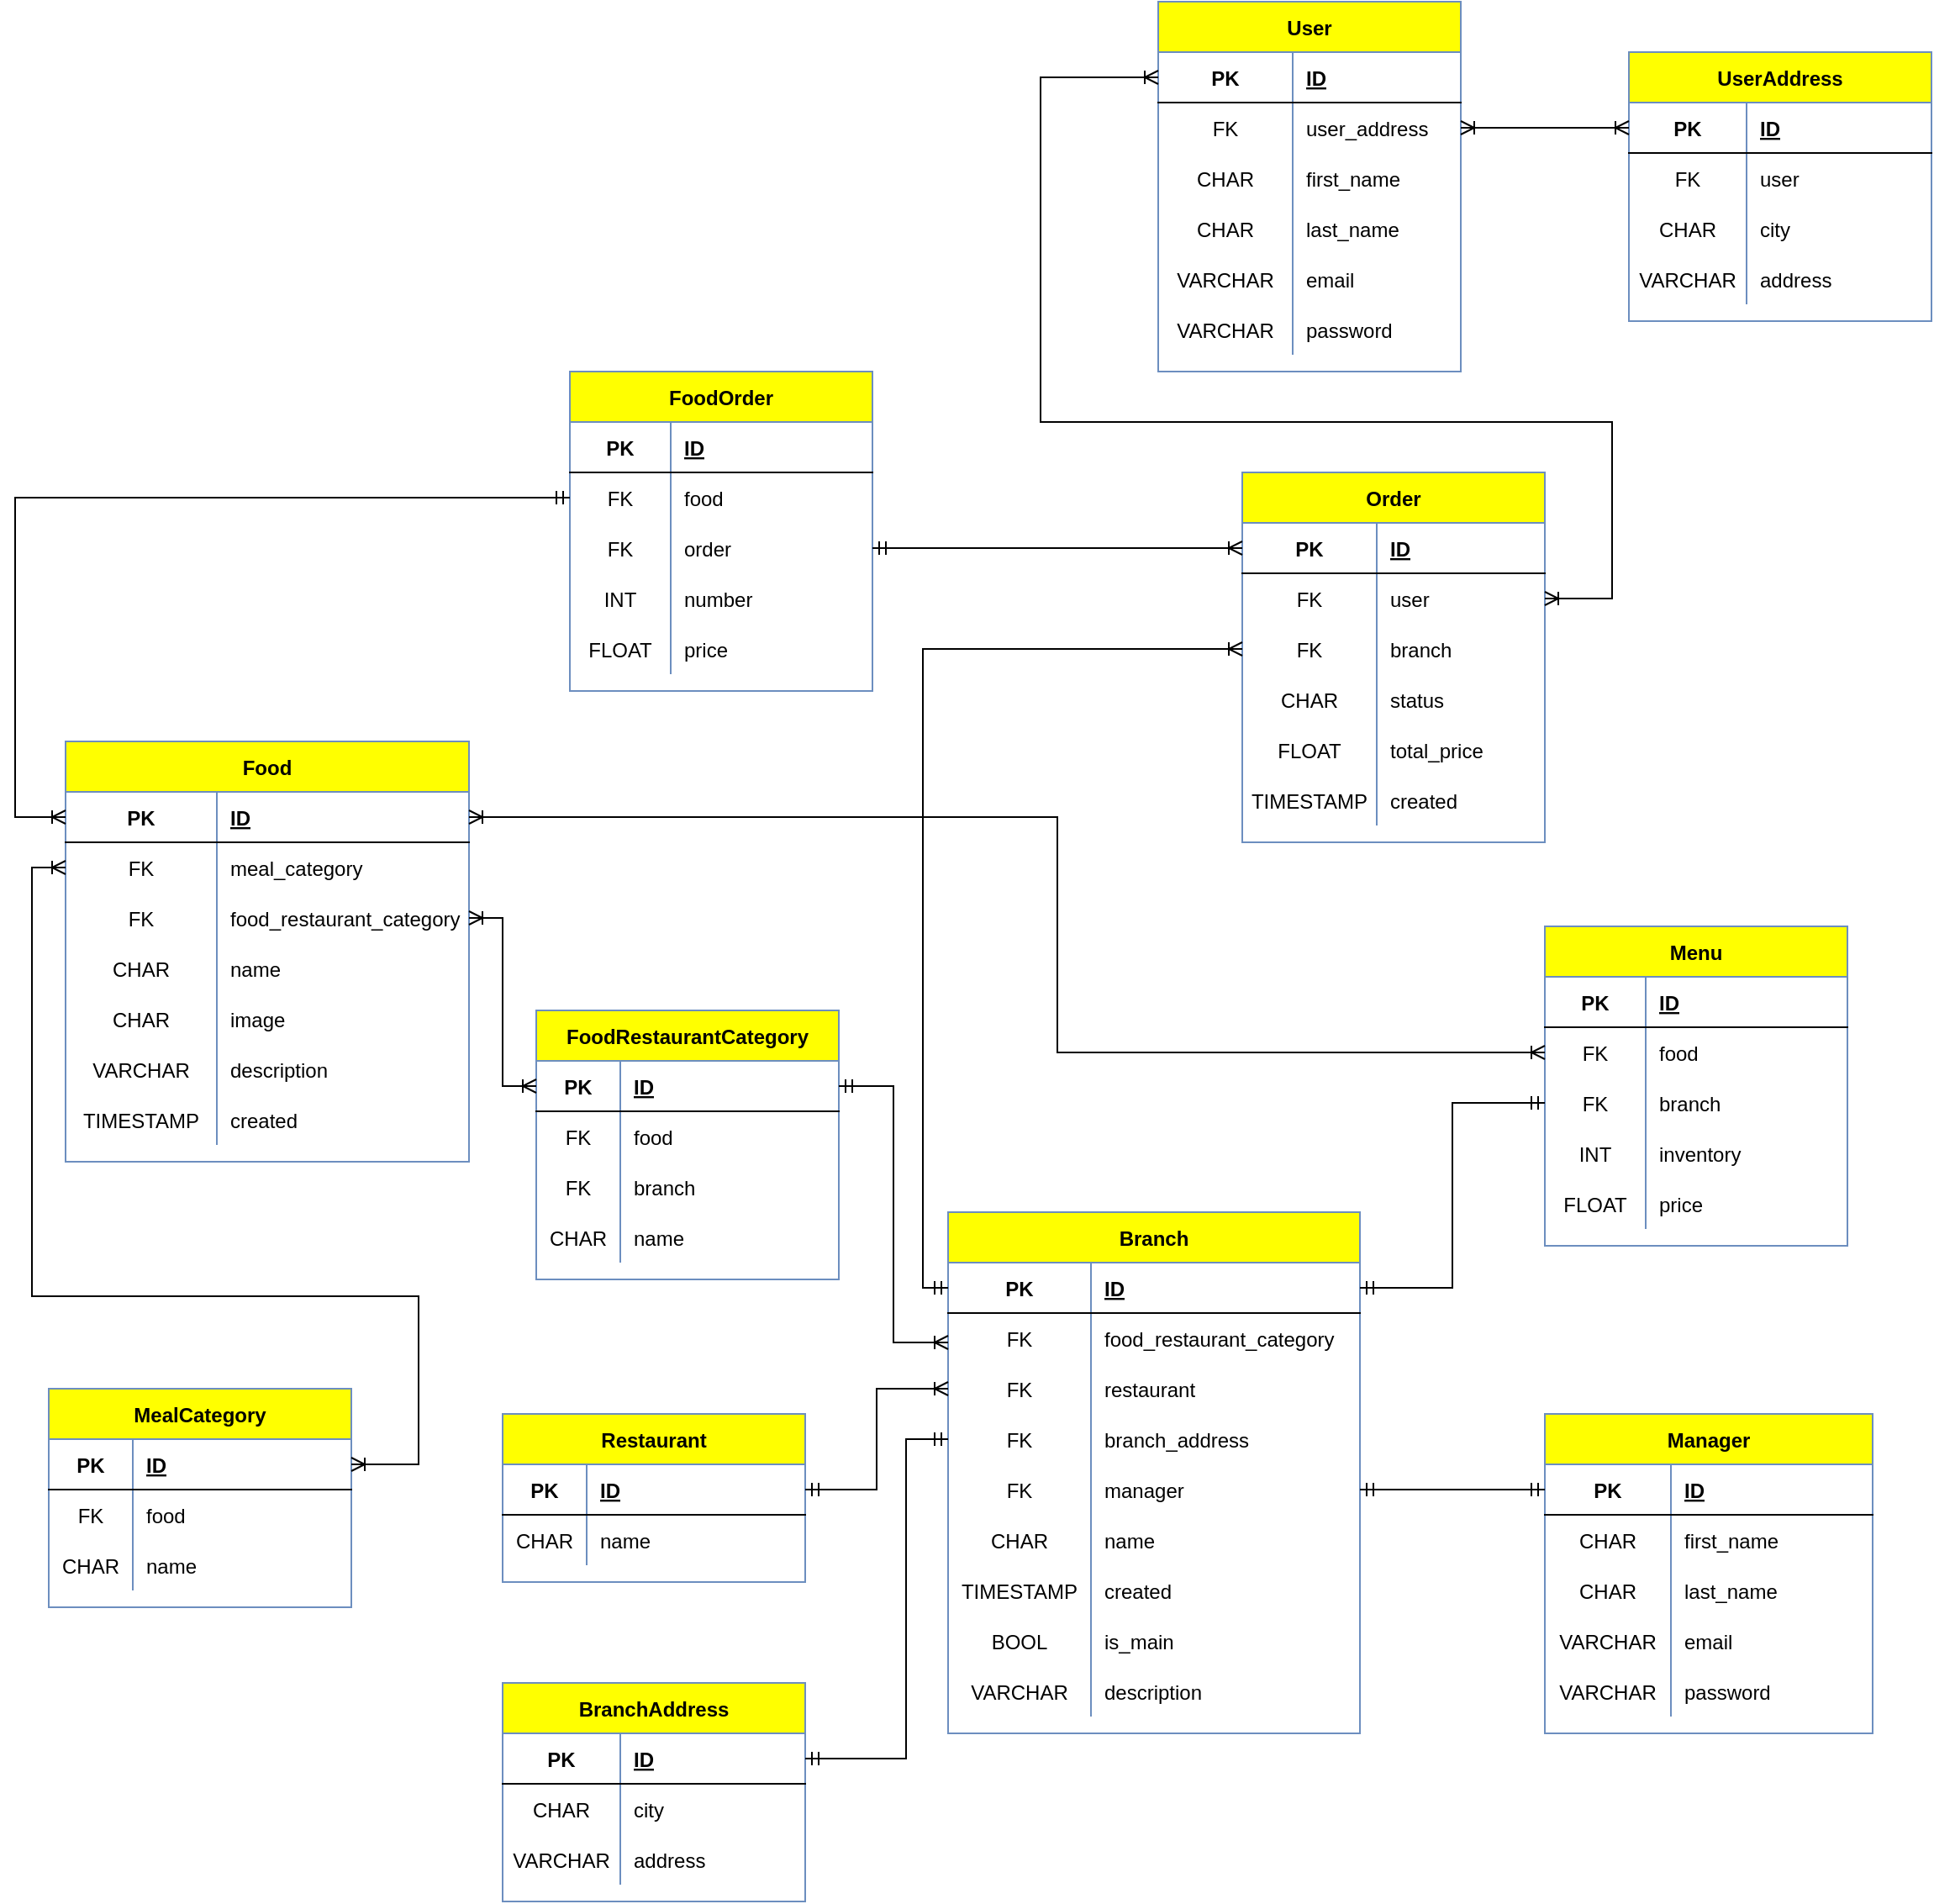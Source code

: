 <mxfile version="16.1.0" type="device"><diagram id="pSeZwlhge4ach2f9v2EY" name="Page-1"><mxGraphModel dx="2129" dy="800" grid="1" gridSize="10" guides="1" tooltips="1" connect="1" arrows="1" fold="1" page="1" pageScale="1" pageWidth="1169" pageHeight="1654" math="0" shadow="0"><root><mxCell id="0"/><mxCell id="1" parent="0"/><mxCell id="g4GEstYo1yvjHFHkC-n--76" value="Food" style="shape=table;startSize=30;container=1;collapsible=1;childLayout=tableLayout;fixedRows=1;rowLines=0;fontStyle=1;align=center;resizeLast=1;fillColor=#FFFF00;strokeColor=#6c8ebf;" parent="1" vertex="1"><mxGeometry x="50" y="520" width="240" height="250" as="geometry"/></mxCell><mxCell id="g4GEstYo1yvjHFHkC-n--77" value="" style="shape=partialRectangle;collapsible=0;dropTarget=0;pointerEvents=0;fillColor=none;top=0;left=0;bottom=1;right=0;points=[[0,0.5],[1,0.5]];portConstraint=eastwest;" parent="g4GEstYo1yvjHFHkC-n--76" vertex="1"><mxGeometry y="30" width="240" height="30" as="geometry"/></mxCell><mxCell id="g4GEstYo1yvjHFHkC-n--78" value="PK" style="shape=partialRectangle;connectable=0;fillColor=none;top=0;left=0;bottom=0;right=0;fontStyle=1;overflow=hidden;" parent="g4GEstYo1yvjHFHkC-n--77" vertex="1"><mxGeometry width="90" height="30" as="geometry"><mxRectangle width="90" height="30" as="alternateBounds"/></mxGeometry></mxCell><mxCell id="g4GEstYo1yvjHFHkC-n--79" value="ID" style="shape=partialRectangle;connectable=0;fillColor=none;top=0;left=0;bottom=0;right=0;align=left;spacingLeft=6;fontStyle=5;overflow=hidden;" parent="g4GEstYo1yvjHFHkC-n--77" vertex="1"><mxGeometry x="90" width="150" height="30" as="geometry"><mxRectangle width="150" height="30" as="alternateBounds"/></mxGeometry></mxCell><mxCell id="g4GEstYo1yvjHFHkC-n--83" value="" style="shape=partialRectangle;collapsible=0;dropTarget=0;pointerEvents=0;fillColor=none;top=0;left=0;bottom=0;right=0;points=[[0,0.5],[1,0.5]];portConstraint=eastwest;" parent="g4GEstYo1yvjHFHkC-n--76" vertex="1"><mxGeometry y="60" width="240" height="30" as="geometry"/></mxCell><mxCell id="g4GEstYo1yvjHFHkC-n--84" value="FK" style="shape=partialRectangle;connectable=0;fillColor=none;top=0;left=0;bottom=0;right=0;editable=1;overflow=hidden;" parent="g4GEstYo1yvjHFHkC-n--83" vertex="1"><mxGeometry width="90" height="30" as="geometry"><mxRectangle width="90" height="30" as="alternateBounds"/></mxGeometry></mxCell><mxCell id="g4GEstYo1yvjHFHkC-n--85" value="meal_category" style="shape=partialRectangle;connectable=0;fillColor=none;top=0;left=0;bottom=0;right=0;align=left;spacingLeft=6;overflow=hidden;" parent="g4GEstYo1yvjHFHkC-n--83" vertex="1"><mxGeometry x="90" width="150" height="30" as="geometry"><mxRectangle width="150" height="30" as="alternateBounds"/></mxGeometry></mxCell><mxCell id="eCEno7xc6SaIm1f7ChCR-17" value="" style="shape=partialRectangle;collapsible=0;dropTarget=0;pointerEvents=0;fillColor=none;top=0;left=0;bottom=0;right=0;points=[[0,0.5],[1,0.5]];portConstraint=eastwest;" parent="g4GEstYo1yvjHFHkC-n--76" vertex="1"><mxGeometry y="90" width="240" height="30" as="geometry"/></mxCell><mxCell id="eCEno7xc6SaIm1f7ChCR-18" value="FK" style="shape=partialRectangle;connectable=0;fillColor=none;top=0;left=0;bottom=0;right=0;editable=1;overflow=hidden;" parent="eCEno7xc6SaIm1f7ChCR-17" vertex="1"><mxGeometry width="90" height="30" as="geometry"><mxRectangle width="90" height="30" as="alternateBounds"/></mxGeometry></mxCell><mxCell id="eCEno7xc6SaIm1f7ChCR-19" value="food_restaurant_category" style="shape=partialRectangle;connectable=0;fillColor=none;top=0;left=0;bottom=0;right=0;align=left;spacingLeft=6;overflow=hidden;" parent="eCEno7xc6SaIm1f7ChCR-17" vertex="1"><mxGeometry x="90" width="150" height="30" as="geometry"><mxRectangle width="150" height="30" as="alternateBounds"/></mxGeometry></mxCell><mxCell id="g4GEstYo1yvjHFHkC-n--80" value="" style="shape=partialRectangle;collapsible=0;dropTarget=0;pointerEvents=0;fillColor=none;top=0;left=0;bottom=0;right=0;points=[[0,0.5],[1,0.5]];portConstraint=eastwest;" parent="g4GEstYo1yvjHFHkC-n--76" vertex="1"><mxGeometry y="120" width="240" height="30" as="geometry"/></mxCell><mxCell id="g4GEstYo1yvjHFHkC-n--81" value="CHAR" style="shape=partialRectangle;connectable=0;fillColor=none;top=0;left=0;bottom=0;right=0;editable=1;overflow=hidden;" parent="g4GEstYo1yvjHFHkC-n--80" vertex="1"><mxGeometry width="90" height="30" as="geometry"><mxRectangle width="90" height="30" as="alternateBounds"/></mxGeometry></mxCell><mxCell id="g4GEstYo1yvjHFHkC-n--82" value="name" style="shape=partialRectangle;connectable=0;fillColor=none;top=0;left=0;bottom=0;right=0;align=left;spacingLeft=6;overflow=hidden;" parent="g4GEstYo1yvjHFHkC-n--80" vertex="1"><mxGeometry x="90" width="150" height="30" as="geometry"><mxRectangle width="150" height="30" as="alternateBounds"/></mxGeometry></mxCell><mxCell id="g4GEstYo1yvjHFHkC-n--86" value="" style="shape=partialRectangle;collapsible=0;dropTarget=0;pointerEvents=0;fillColor=none;top=0;left=0;bottom=0;right=0;points=[[0,0.5],[1,0.5]];portConstraint=eastwest;" parent="g4GEstYo1yvjHFHkC-n--76" vertex="1"><mxGeometry y="150" width="240" height="30" as="geometry"/></mxCell><mxCell id="g4GEstYo1yvjHFHkC-n--87" value="CHAR" style="shape=partialRectangle;connectable=0;fillColor=none;top=0;left=0;bottom=0;right=0;editable=1;overflow=hidden;" parent="g4GEstYo1yvjHFHkC-n--86" vertex="1"><mxGeometry width="90" height="30" as="geometry"><mxRectangle width="90" height="30" as="alternateBounds"/></mxGeometry></mxCell><mxCell id="g4GEstYo1yvjHFHkC-n--88" value="image" style="shape=partialRectangle;connectable=0;fillColor=none;top=0;left=0;bottom=0;right=0;align=left;spacingLeft=6;overflow=hidden;" parent="g4GEstYo1yvjHFHkC-n--86" vertex="1"><mxGeometry x="90" width="150" height="30" as="geometry"><mxRectangle width="150" height="30" as="alternateBounds"/></mxGeometry></mxCell><mxCell id="g4GEstYo1yvjHFHkC-n--89" value="" style="shape=partialRectangle;collapsible=0;dropTarget=0;pointerEvents=0;fillColor=none;top=0;left=0;bottom=0;right=0;points=[[0,0.5],[1,0.5]];portConstraint=eastwest;" parent="g4GEstYo1yvjHFHkC-n--76" vertex="1"><mxGeometry y="180" width="240" height="30" as="geometry"/></mxCell><mxCell id="g4GEstYo1yvjHFHkC-n--90" value="VARCHAR" style="shape=partialRectangle;connectable=0;fillColor=none;top=0;left=0;bottom=0;right=0;editable=1;overflow=hidden;" parent="g4GEstYo1yvjHFHkC-n--89" vertex="1"><mxGeometry width="90" height="30" as="geometry"><mxRectangle width="90" height="30" as="alternateBounds"/></mxGeometry></mxCell><mxCell id="g4GEstYo1yvjHFHkC-n--91" value="description" style="shape=partialRectangle;connectable=0;fillColor=none;top=0;left=0;bottom=0;right=0;align=left;spacingLeft=6;overflow=hidden;" parent="g4GEstYo1yvjHFHkC-n--89" vertex="1"><mxGeometry x="90" width="150" height="30" as="geometry"><mxRectangle width="150" height="30" as="alternateBounds"/></mxGeometry></mxCell><mxCell id="g4GEstYo1yvjHFHkC-n--95" value="" style="shape=partialRectangle;collapsible=0;dropTarget=0;pointerEvents=0;fillColor=none;top=0;left=0;bottom=0;right=0;points=[[0,0.5],[1,0.5]];portConstraint=eastwest;" parent="g4GEstYo1yvjHFHkC-n--76" vertex="1"><mxGeometry y="210" width="240" height="30" as="geometry"/></mxCell><mxCell id="g4GEstYo1yvjHFHkC-n--96" value="TIMESTAMP" style="shape=partialRectangle;connectable=0;fillColor=none;top=0;left=0;bottom=0;right=0;editable=1;overflow=hidden;" parent="g4GEstYo1yvjHFHkC-n--95" vertex="1"><mxGeometry width="90" height="30" as="geometry"><mxRectangle width="90" height="30" as="alternateBounds"/></mxGeometry></mxCell><mxCell id="g4GEstYo1yvjHFHkC-n--97" value="created" style="shape=partialRectangle;connectable=0;fillColor=none;top=0;left=0;bottom=0;right=0;align=left;spacingLeft=6;overflow=hidden;" parent="g4GEstYo1yvjHFHkC-n--95" vertex="1"><mxGeometry x="90" width="150" height="30" as="geometry"><mxRectangle width="150" height="30" as="alternateBounds"/></mxGeometry></mxCell><mxCell id="g4GEstYo1yvjHFHkC-n--98" value="FoodOrder" style="shape=table;startSize=30;container=1;collapsible=1;childLayout=tableLayout;fixedRows=1;rowLines=0;fontStyle=1;align=center;resizeLast=1;fillColor=#FFFF00;strokeColor=#6c8ebf;" parent="1" vertex="1"><mxGeometry x="350" y="300" width="180" height="190" as="geometry"/></mxCell><mxCell id="g4GEstYo1yvjHFHkC-n--99" value="" style="shape=partialRectangle;collapsible=0;dropTarget=0;pointerEvents=0;fillColor=none;top=0;left=0;bottom=1;right=0;points=[[0,0.5],[1,0.5]];portConstraint=eastwest;" parent="g4GEstYo1yvjHFHkC-n--98" vertex="1"><mxGeometry y="30" width="180" height="30" as="geometry"/></mxCell><mxCell id="g4GEstYo1yvjHFHkC-n--100" value="PK" style="shape=partialRectangle;connectable=0;fillColor=none;top=0;left=0;bottom=0;right=0;fontStyle=1;overflow=hidden;" parent="g4GEstYo1yvjHFHkC-n--99" vertex="1"><mxGeometry width="60" height="30" as="geometry"><mxRectangle width="60" height="30" as="alternateBounds"/></mxGeometry></mxCell><mxCell id="g4GEstYo1yvjHFHkC-n--101" value="ID" style="shape=partialRectangle;connectable=0;fillColor=none;top=0;left=0;bottom=0;right=0;align=left;spacingLeft=6;fontStyle=5;overflow=hidden;" parent="g4GEstYo1yvjHFHkC-n--99" vertex="1"><mxGeometry x="60" width="120" height="30" as="geometry"><mxRectangle width="120" height="30" as="alternateBounds"/></mxGeometry></mxCell><mxCell id="g4GEstYo1yvjHFHkC-n--102" value="" style="shape=partialRectangle;collapsible=0;dropTarget=0;pointerEvents=0;fillColor=none;top=0;left=0;bottom=0;right=0;points=[[0,0.5],[1,0.5]];portConstraint=eastwest;" parent="g4GEstYo1yvjHFHkC-n--98" vertex="1"><mxGeometry y="60" width="180" height="30" as="geometry"/></mxCell><mxCell id="g4GEstYo1yvjHFHkC-n--103" value="FK" style="shape=partialRectangle;connectable=0;fillColor=none;top=0;left=0;bottom=0;right=0;editable=1;overflow=hidden;" parent="g4GEstYo1yvjHFHkC-n--102" vertex="1"><mxGeometry width="60" height="30" as="geometry"><mxRectangle width="60" height="30" as="alternateBounds"/></mxGeometry></mxCell><mxCell id="g4GEstYo1yvjHFHkC-n--104" value="food" style="shape=partialRectangle;connectable=0;fillColor=none;top=0;left=0;bottom=0;right=0;align=left;spacingLeft=6;overflow=hidden;" parent="g4GEstYo1yvjHFHkC-n--102" vertex="1"><mxGeometry x="60" width="120" height="30" as="geometry"><mxRectangle width="120" height="30" as="alternateBounds"/></mxGeometry></mxCell><mxCell id="eCEno7xc6SaIm1f7ChCR-8" value="" style="shape=partialRectangle;collapsible=0;dropTarget=0;pointerEvents=0;fillColor=none;top=0;left=0;bottom=0;right=0;points=[[0,0.5],[1,0.5]];portConstraint=eastwest;" parent="g4GEstYo1yvjHFHkC-n--98" vertex="1"><mxGeometry y="90" width="180" height="30" as="geometry"/></mxCell><mxCell id="eCEno7xc6SaIm1f7ChCR-9" value="FK" style="shape=partialRectangle;connectable=0;fillColor=none;top=0;left=0;bottom=0;right=0;editable=1;overflow=hidden;" parent="eCEno7xc6SaIm1f7ChCR-8" vertex="1"><mxGeometry width="60" height="30" as="geometry"><mxRectangle width="60" height="30" as="alternateBounds"/></mxGeometry></mxCell><mxCell id="eCEno7xc6SaIm1f7ChCR-10" value="order" style="shape=partialRectangle;connectable=0;fillColor=none;top=0;left=0;bottom=0;right=0;align=left;spacingLeft=6;overflow=hidden;" parent="eCEno7xc6SaIm1f7ChCR-8" vertex="1"><mxGeometry x="60" width="120" height="30" as="geometry"><mxRectangle width="120" height="30" as="alternateBounds"/></mxGeometry></mxCell><mxCell id="eCEno7xc6SaIm1f7ChCR-11" value="" style="shape=partialRectangle;collapsible=0;dropTarget=0;pointerEvents=0;fillColor=none;top=0;left=0;bottom=0;right=0;points=[[0,0.5],[1,0.5]];portConstraint=eastwest;" parent="g4GEstYo1yvjHFHkC-n--98" vertex="1"><mxGeometry y="120" width="180" height="30" as="geometry"/></mxCell><mxCell id="eCEno7xc6SaIm1f7ChCR-12" value="INT" style="shape=partialRectangle;connectable=0;fillColor=none;top=0;left=0;bottom=0;right=0;editable=1;overflow=hidden;" parent="eCEno7xc6SaIm1f7ChCR-11" vertex="1"><mxGeometry width="60" height="30" as="geometry"><mxRectangle width="60" height="30" as="alternateBounds"/></mxGeometry></mxCell><mxCell id="eCEno7xc6SaIm1f7ChCR-13" value="number" style="shape=partialRectangle;connectable=0;fillColor=none;top=0;left=0;bottom=0;right=0;align=left;spacingLeft=6;overflow=hidden;" parent="eCEno7xc6SaIm1f7ChCR-11" vertex="1"><mxGeometry x="60" width="120" height="30" as="geometry"><mxRectangle width="120" height="30" as="alternateBounds"/></mxGeometry></mxCell><mxCell id="eCEno7xc6SaIm1f7ChCR-14" value="" style="shape=partialRectangle;collapsible=0;dropTarget=0;pointerEvents=0;fillColor=none;top=0;left=0;bottom=0;right=0;points=[[0,0.5],[1,0.5]];portConstraint=eastwest;" parent="g4GEstYo1yvjHFHkC-n--98" vertex="1"><mxGeometry y="150" width="180" height="30" as="geometry"/></mxCell><mxCell id="eCEno7xc6SaIm1f7ChCR-15" value="FLOAT" style="shape=partialRectangle;connectable=0;fillColor=none;top=0;left=0;bottom=0;right=0;editable=1;overflow=hidden;" parent="eCEno7xc6SaIm1f7ChCR-14" vertex="1"><mxGeometry width="60" height="30" as="geometry"><mxRectangle width="60" height="30" as="alternateBounds"/></mxGeometry></mxCell><mxCell id="eCEno7xc6SaIm1f7ChCR-16" value="price" style="shape=partialRectangle;connectable=0;fillColor=none;top=0;left=0;bottom=0;right=0;align=left;spacingLeft=6;overflow=hidden;" parent="eCEno7xc6SaIm1f7ChCR-14" vertex="1"><mxGeometry x="60" width="120" height="30" as="geometry"><mxRectangle width="120" height="30" as="alternateBounds"/></mxGeometry></mxCell><mxCell id="g4GEstYo1yvjHFHkC-n--121" value="Restaurant" style="shape=table;startSize=30;container=1;collapsible=1;childLayout=tableLayout;fixedRows=1;rowLines=0;fontStyle=1;align=center;resizeLast=1;fillColor=#FFFF00;strokeColor=#6c8ebf;" parent="1" vertex="1"><mxGeometry x="310" y="920" width="180" height="100" as="geometry"/></mxCell><mxCell id="g4GEstYo1yvjHFHkC-n--122" value="" style="shape=partialRectangle;collapsible=0;dropTarget=0;pointerEvents=0;fillColor=none;top=0;left=0;bottom=1;right=0;points=[[0,0.5],[1,0.5]];portConstraint=eastwest;" parent="g4GEstYo1yvjHFHkC-n--121" vertex="1"><mxGeometry y="30" width="180" height="30" as="geometry"/></mxCell><mxCell id="g4GEstYo1yvjHFHkC-n--123" value="PK" style="shape=partialRectangle;connectable=0;fillColor=none;top=0;left=0;bottom=0;right=0;fontStyle=1;overflow=hidden;" parent="g4GEstYo1yvjHFHkC-n--122" vertex="1"><mxGeometry width="50" height="30" as="geometry"><mxRectangle width="50" height="30" as="alternateBounds"/></mxGeometry></mxCell><mxCell id="g4GEstYo1yvjHFHkC-n--124" value="ID" style="shape=partialRectangle;connectable=0;fillColor=none;top=0;left=0;bottom=0;right=0;align=left;spacingLeft=6;fontStyle=5;overflow=hidden;" parent="g4GEstYo1yvjHFHkC-n--122" vertex="1"><mxGeometry x="50" width="130" height="30" as="geometry"><mxRectangle width="130" height="30" as="alternateBounds"/></mxGeometry></mxCell><mxCell id="g4GEstYo1yvjHFHkC-n--125" value="" style="shape=partialRectangle;collapsible=0;dropTarget=0;pointerEvents=0;fillColor=none;top=0;left=0;bottom=0;right=0;points=[[0,0.5],[1,0.5]];portConstraint=eastwest;" parent="g4GEstYo1yvjHFHkC-n--121" vertex="1"><mxGeometry y="60" width="180" height="30" as="geometry"/></mxCell><mxCell id="g4GEstYo1yvjHFHkC-n--126" value="CHAR" style="shape=partialRectangle;connectable=0;fillColor=none;top=0;left=0;bottom=0;right=0;editable=1;overflow=hidden;" parent="g4GEstYo1yvjHFHkC-n--125" vertex="1"><mxGeometry width="50" height="30" as="geometry"><mxRectangle width="50" height="30" as="alternateBounds"/></mxGeometry></mxCell><mxCell id="g4GEstYo1yvjHFHkC-n--127" value="name" style="shape=partialRectangle;connectable=0;fillColor=none;top=0;left=0;bottom=0;right=0;align=left;spacingLeft=6;overflow=hidden;" parent="g4GEstYo1yvjHFHkC-n--125" vertex="1"><mxGeometry x="50" width="130" height="30" as="geometry"><mxRectangle width="130" height="30" as="alternateBounds"/></mxGeometry></mxCell><mxCell id="g4GEstYo1yvjHFHkC-n--137" value="Branch" style="shape=table;startSize=30;container=1;collapsible=1;childLayout=tableLayout;fixedRows=1;rowLines=0;fontStyle=1;align=center;resizeLast=1;fillColor=#FFFF00;strokeColor=#6c8ebf;" parent="1" vertex="1"><mxGeometry x="575" y="800" width="245" height="310" as="geometry"/></mxCell><mxCell id="g4GEstYo1yvjHFHkC-n--138" value="" style="shape=partialRectangle;collapsible=0;dropTarget=0;pointerEvents=0;fillColor=none;top=0;left=0;bottom=1;right=0;points=[[0,0.5],[1,0.5]];portConstraint=eastwest;" parent="g4GEstYo1yvjHFHkC-n--137" vertex="1"><mxGeometry y="30" width="245" height="30" as="geometry"/></mxCell><mxCell id="g4GEstYo1yvjHFHkC-n--139" value="PK" style="shape=partialRectangle;connectable=0;fillColor=none;top=0;left=0;bottom=0;right=0;fontStyle=1;overflow=hidden;" parent="g4GEstYo1yvjHFHkC-n--138" vertex="1"><mxGeometry width="85" height="30" as="geometry"><mxRectangle width="85" height="30" as="alternateBounds"/></mxGeometry></mxCell><mxCell id="g4GEstYo1yvjHFHkC-n--140" value="ID" style="shape=partialRectangle;connectable=0;fillColor=none;top=0;left=0;bottom=0;right=0;align=left;spacingLeft=6;fontStyle=5;overflow=hidden;" parent="g4GEstYo1yvjHFHkC-n--138" vertex="1"><mxGeometry x="85" width="160" height="30" as="geometry"><mxRectangle width="160" height="30" as="alternateBounds"/></mxGeometry></mxCell><mxCell id="g4GEstYo1yvjHFHkC-n--144" value="" style="shape=partialRectangle;collapsible=0;dropTarget=0;pointerEvents=0;fillColor=none;top=0;left=0;bottom=0;right=0;points=[[0,0.5],[1,0.5]];portConstraint=eastwest;" parent="g4GEstYo1yvjHFHkC-n--137" vertex="1"><mxGeometry y="60" width="245" height="30" as="geometry"/></mxCell><mxCell id="g4GEstYo1yvjHFHkC-n--145" value="FK" style="shape=partialRectangle;connectable=0;fillColor=none;top=0;left=0;bottom=0;right=0;editable=1;overflow=hidden;" parent="g4GEstYo1yvjHFHkC-n--144" vertex="1"><mxGeometry width="85" height="30" as="geometry"><mxRectangle width="85" height="30" as="alternateBounds"/></mxGeometry></mxCell><mxCell id="g4GEstYo1yvjHFHkC-n--146" value="food_restaurant_category" style="shape=partialRectangle;connectable=0;fillColor=none;top=0;left=0;bottom=0;right=0;align=left;spacingLeft=6;overflow=hidden;" parent="g4GEstYo1yvjHFHkC-n--144" vertex="1"><mxGeometry x="85" width="160" height="30" as="geometry"><mxRectangle width="160" height="30" as="alternateBounds"/></mxGeometry></mxCell><mxCell id="g4GEstYo1yvjHFHkC-n--141" value="" style="shape=partialRectangle;collapsible=0;dropTarget=0;pointerEvents=0;fillColor=none;top=0;left=0;bottom=0;right=0;points=[[0,0.5],[1,0.5]];portConstraint=eastwest;" parent="g4GEstYo1yvjHFHkC-n--137" vertex="1"><mxGeometry y="90" width="245" height="30" as="geometry"/></mxCell><mxCell id="g4GEstYo1yvjHFHkC-n--142" value="FK" style="shape=partialRectangle;connectable=0;fillColor=none;top=0;left=0;bottom=0;right=0;editable=1;overflow=hidden;" parent="g4GEstYo1yvjHFHkC-n--141" vertex="1"><mxGeometry width="85" height="30" as="geometry"><mxRectangle width="85" height="30" as="alternateBounds"/></mxGeometry></mxCell><mxCell id="g4GEstYo1yvjHFHkC-n--143" value="restaurant" style="shape=partialRectangle;connectable=0;fillColor=none;top=0;left=0;bottom=0;right=0;align=left;spacingLeft=6;overflow=hidden;" parent="g4GEstYo1yvjHFHkC-n--141" vertex="1"><mxGeometry x="85" width="160" height="30" as="geometry"><mxRectangle width="160" height="30" as="alternateBounds"/></mxGeometry></mxCell><mxCell id="g4GEstYo1yvjHFHkC-n--173" value="" style="shape=partialRectangle;collapsible=0;dropTarget=0;pointerEvents=0;fillColor=none;top=0;left=0;bottom=0;right=0;points=[[0,0.5],[1,0.5]];portConstraint=eastwest;" parent="g4GEstYo1yvjHFHkC-n--137" vertex="1"><mxGeometry y="120" width="245" height="30" as="geometry"/></mxCell><mxCell id="g4GEstYo1yvjHFHkC-n--174" value="FK" style="shape=partialRectangle;connectable=0;fillColor=none;top=0;left=0;bottom=0;right=0;editable=1;overflow=hidden;" parent="g4GEstYo1yvjHFHkC-n--173" vertex="1"><mxGeometry width="85" height="30" as="geometry"><mxRectangle width="85" height="30" as="alternateBounds"/></mxGeometry></mxCell><mxCell id="g4GEstYo1yvjHFHkC-n--175" value="branch_address" style="shape=partialRectangle;connectable=0;fillColor=none;top=0;left=0;bottom=0;right=0;align=left;spacingLeft=6;overflow=hidden;" parent="g4GEstYo1yvjHFHkC-n--173" vertex="1"><mxGeometry x="85" width="160" height="30" as="geometry"><mxRectangle width="160" height="30" as="alternateBounds"/></mxGeometry></mxCell><mxCell id="_YATW1PwN9rGqHlXe_gs-75" value="" style="shape=partialRectangle;collapsible=0;dropTarget=0;pointerEvents=0;fillColor=none;top=0;left=0;bottom=0;right=0;points=[[0,0.5],[1,0.5]];portConstraint=eastwest;" parent="g4GEstYo1yvjHFHkC-n--137" vertex="1"><mxGeometry y="150" width="245" height="30" as="geometry"/></mxCell><mxCell id="_YATW1PwN9rGqHlXe_gs-76" value="FK" style="shape=partialRectangle;connectable=0;fillColor=none;top=0;left=0;bottom=0;right=0;editable=1;overflow=hidden;" parent="_YATW1PwN9rGqHlXe_gs-75" vertex="1"><mxGeometry width="85" height="30" as="geometry"><mxRectangle width="85" height="30" as="alternateBounds"/></mxGeometry></mxCell><mxCell id="_YATW1PwN9rGqHlXe_gs-77" value="manager" style="shape=partialRectangle;connectable=0;fillColor=none;top=0;left=0;bottom=0;right=0;align=left;spacingLeft=6;overflow=hidden;" parent="_YATW1PwN9rGqHlXe_gs-75" vertex="1"><mxGeometry x="85" width="160" height="30" as="geometry"><mxRectangle width="160" height="30" as="alternateBounds"/></mxGeometry></mxCell><mxCell id="g4GEstYo1yvjHFHkC-n--147" value="" style="shape=partialRectangle;collapsible=0;dropTarget=0;pointerEvents=0;fillColor=none;top=0;left=0;bottom=0;right=0;points=[[0,0.5],[1,0.5]];portConstraint=eastwest;" parent="g4GEstYo1yvjHFHkC-n--137" vertex="1"><mxGeometry y="180" width="245" height="30" as="geometry"/></mxCell><mxCell id="g4GEstYo1yvjHFHkC-n--148" value="CHAR" style="shape=partialRectangle;connectable=0;fillColor=none;top=0;left=0;bottom=0;right=0;editable=1;overflow=hidden;" parent="g4GEstYo1yvjHFHkC-n--147" vertex="1"><mxGeometry width="85" height="30" as="geometry"><mxRectangle width="85" height="30" as="alternateBounds"/></mxGeometry></mxCell><mxCell id="g4GEstYo1yvjHFHkC-n--149" value="name" style="shape=partialRectangle;connectable=0;fillColor=none;top=0;left=0;bottom=0;right=0;align=left;spacingLeft=6;overflow=hidden;" parent="g4GEstYo1yvjHFHkC-n--147" vertex="1"><mxGeometry x="85" width="160" height="30" as="geometry"><mxRectangle width="160" height="30" as="alternateBounds"/></mxGeometry></mxCell><mxCell id="g4GEstYo1yvjHFHkC-n--185" value="" style="shape=partialRectangle;collapsible=0;dropTarget=0;pointerEvents=0;fillColor=none;top=0;left=0;bottom=0;right=0;points=[[0,0.5],[1,0.5]];portConstraint=eastwest;" parent="g4GEstYo1yvjHFHkC-n--137" vertex="1"><mxGeometry y="210" width="245" height="30" as="geometry"/></mxCell><mxCell id="g4GEstYo1yvjHFHkC-n--186" value="TIMESTAMP" style="shape=partialRectangle;connectable=0;fillColor=none;top=0;left=0;bottom=0;right=0;editable=1;overflow=hidden;" parent="g4GEstYo1yvjHFHkC-n--185" vertex="1"><mxGeometry width="85" height="30" as="geometry"><mxRectangle width="85" height="30" as="alternateBounds"/></mxGeometry></mxCell><mxCell id="g4GEstYo1yvjHFHkC-n--187" value="created" style="shape=partialRectangle;connectable=0;fillColor=none;top=0;left=0;bottom=0;right=0;align=left;spacingLeft=6;overflow=hidden;" parent="g4GEstYo1yvjHFHkC-n--185" vertex="1"><mxGeometry x="85" width="160" height="30" as="geometry"><mxRectangle width="160" height="30" as="alternateBounds"/></mxGeometry></mxCell><mxCell id="g4GEstYo1yvjHFHkC-n--188" value="" style="shape=partialRectangle;collapsible=0;dropTarget=0;pointerEvents=0;fillColor=none;top=0;left=0;bottom=0;right=0;points=[[0,0.5],[1,0.5]];portConstraint=eastwest;" parent="g4GEstYo1yvjHFHkC-n--137" vertex="1"><mxGeometry y="240" width="245" height="30" as="geometry"/></mxCell><mxCell id="g4GEstYo1yvjHFHkC-n--189" value="BOOL" style="shape=partialRectangle;connectable=0;fillColor=none;top=0;left=0;bottom=0;right=0;editable=1;overflow=hidden;" parent="g4GEstYo1yvjHFHkC-n--188" vertex="1"><mxGeometry width="85" height="30" as="geometry"><mxRectangle width="85" height="30" as="alternateBounds"/></mxGeometry></mxCell><mxCell id="g4GEstYo1yvjHFHkC-n--190" value="is_main" style="shape=partialRectangle;connectable=0;fillColor=none;top=0;left=0;bottom=0;right=0;align=left;spacingLeft=6;overflow=hidden;" parent="g4GEstYo1yvjHFHkC-n--188" vertex="1"><mxGeometry x="85" width="160" height="30" as="geometry"><mxRectangle width="160" height="30" as="alternateBounds"/></mxGeometry></mxCell><mxCell id="eCEno7xc6SaIm1f7ChCR-45" value="" style="shape=partialRectangle;collapsible=0;dropTarget=0;pointerEvents=0;fillColor=none;top=0;left=0;bottom=0;right=0;points=[[0,0.5],[1,0.5]];portConstraint=eastwest;" parent="g4GEstYo1yvjHFHkC-n--137" vertex="1"><mxGeometry y="270" width="245" height="30" as="geometry"/></mxCell><mxCell id="eCEno7xc6SaIm1f7ChCR-46" value="VARCHAR" style="shape=partialRectangle;connectable=0;fillColor=none;top=0;left=0;bottom=0;right=0;editable=1;overflow=hidden;" parent="eCEno7xc6SaIm1f7ChCR-45" vertex="1"><mxGeometry width="85" height="30" as="geometry"><mxRectangle width="85" height="30" as="alternateBounds"/></mxGeometry></mxCell><mxCell id="eCEno7xc6SaIm1f7ChCR-47" value="description" style="shape=partialRectangle;connectable=0;fillColor=none;top=0;left=0;bottom=0;right=0;align=left;spacingLeft=6;overflow=hidden;" parent="eCEno7xc6SaIm1f7ChCR-45" vertex="1"><mxGeometry x="85" width="160" height="30" as="geometry"><mxRectangle width="160" height="30" as="alternateBounds"/></mxGeometry></mxCell><mxCell id="g4GEstYo1yvjHFHkC-n--160" value="BranchAddress" style="shape=table;startSize=30;container=1;collapsible=1;childLayout=tableLayout;fixedRows=1;rowLines=0;fontStyle=1;align=center;resizeLast=1;fillColor=#FFFF00;strokeColor=#6c8ebf;" parent="1" vertex="1"><mxGeometry x="310" y="1080" width="180" height="130" as="geometry"/></mxCell><mxCell id="g4GEstYo1yvjHFHkC-n--161" value="" style="shape=partialRectangle;collapsible=0;dropTarget=0;pointerEvents=0;fillColor=none;top=0;left=0;bottom=1;right=0;points=[[0,0.5],[1,0.5]];portConstraint=eastwest;" parent="g4GEstYo1yvjHFHkC-n--160" vertex="1"><mxGeometry y="30" width="180" height="30" as="geometry"/></mxCell><mxCell id="g4GEstYo1yvjHFHkC-n--162" value="PK" style="shape=partialRectangle;connectable=0;fillColor=none;top=0;left=0;bottom=0;right=0;fontStyle=1;overflow=hidden;" parent="g4GEstYo1yvjHFHkC-n--161" vertex="1"><mxGeometry width="70" height="30" as="geometry"><mxRectangle width="70" height="30" as="alternateBounds"/></mxGeometry></mxCell><mxCell id="g4GEstYo1yvjHFHkC-n--163" value="ID" style="shape=partialRectangle;connectable=0;fillColor=none;top=0;left=0;bottom=0;right=0;align=left;spacingLeft=6;fontStyle=5;overflow=hidden;" parent="g4GEstYo1yvjHFHkC-n--161" vertex="1"><mxGeometry x="70" width="110" height="30" as="geometry"><mxRectangle width="110" height="30" as="alternateBounds"/></mxGeometry></mxCell><mxCell id="g4GEstYo1yvjHFHkC-n--164" value="" style="shape=partialRectangle;collapsible=0;dropTarget=0;pointerEvents=0;fillColor=none;top=0;left=0;bottom=0;right=0;points=[[0,0.5],[1,0.5]];portConstraint=eastwest;" parent="g4GEstYo1yvjHFHkC-n--160" vertex="1"><mxGeometry y="60" width="180" height="30" as="geometry"/></mxCell><mxCell id="g4GEstYo1yvjHFHkC-n--165" value="CHAR" style="shape=partialRectangle;connectable=0;fillColor=none;top=0;left=0;bottom=0;right=0;editable=1;overflow=hidden;" parent="g4GEstYo1yvjHFHkC-n--164" vertex="1"><mxGeometry width="70" height="30" as="geometry"><mxRectangle width="70" height="30" as="alternateBounds"/></mxGeometry></mxCell><mxCell id="g4GEstYo1yvjHFHkC-n--166" value="city" style="shape=partialRectangle;connectable=0;fillColor=none;top=0;left=0;bottom=0;right=0;align=left;spacingLeft=6;overflow=hidden;" parent="g4GEstYo1yvjHFHkC-n--164" vertex="1"><mxGeometry x="70" width="110" height="30" as="geometry"><mxRectangle width="110" height="30" as="alternateBounds"/></mxGeometry></mxCell><mxCell id="g4GEstYo1yvjHFHkC-n--167" value="" style="shape=partialRectangle;collapsible=0;dropTarget=0;pointerEvents=0;fillColor=none;top=0;left=0;bottom=0;right=0;points=[[0,0.5],[1,0.5]];portConstraint=eastwest;" parent="g4GEstYo1yvjHFHkC-n--160" vertex="1"><mxGeometry y="90" width="180" height="30" as="geometry"/></mxCell><mxCell id="g4GEstYo1yvjHFHkC-n--168" value="VARCHAR" style="shape=partialRectangle;connectable=0;fillColor=none;top=0;left=0;bottom=0;right=0;editable=1;overflow=hidden;" parent="g4GEstYo1yvjHFHkC-n--167" vertex="1"><mxGeometry width="70" height="30" as="geometry"><mxRectangle width="70" height="30" as="alternateBounds"/></mxGeometry></mxCell><mxCell id="g4GEstYo1yvjHFHkC-n--169" value="address" style="shape=partialRectangle;connectable=0;fillColor=none;top=0;left=0;bottom=0;right=0;align=left;spacingLeft=6;overflow=hidden;" parent="g4GEstYo1yvjHFHkC-n--167" vertex="1"><mxGeometry x="70" width="110" height="30" as="geometry"><mxRectangle width="110" height="30" as="alternateBounds"/></mxGeometry></mxCell><mxCell id="nRKAbPmVZuQl74cngpYm-1" value="User" style="shape=table;startSize=30;container=1;collapsible=1;childLayout=tableLayout;fixedRows=1;rowLines=0;fontStyle=1;align=center;resizeLast=1;fillColor=#FFFF00;strokeColor=#6c8ebf;" parent="1" vertex="1"><mxGeometry x="700" y="80" width="180" height="220" as="geometry"/></mxCell><mxCell id="nRKAbPmVZuQl74cngpYm-2" value="" style="shape=partialRectangle;collapsible=0;dropTarget=0;pointerEvents=0;fillColor=none;top=0;left=0;bottom=1;right=0;points=[[0,0.5],[1,0.5]];portConstraint=eastwest;" parent="nRKAbPmVZuQl74cngpYm-1" vertex="1"><mxGeometry y="30" width="180" height="30" as="geometry"/></mxCell><mxCell id="nRKAbPmVZuQl74cngpYm-3" value="PK" style="shape=partialRectangle;connectable=0;fillColor=none;top=0;left=0;bottom=0;right=0;fontStyle=1;overflow=hidden;" parent="nRKAbPmVZuQl74cngpYm-2" vertex="1"><mxGeometry width="80" height="30" as="geometry"><mxRectangle width="80" height="30" as="alternateBounds"/></mxGeometry></mxCell><mxCell id="nRKAbPmVZuQl74cngpYm-4" value="ID" style="shape=partialRectangle;connectable=0;fillColor=none;top=0;left=0;bottom=0;right=0;align=left;spacingLeft=6;fontStyle=5;overflow=hidden;" parent="nRKAbPmVZuQl74cngpYm-2" vertex="1"><mxGeometry x="80" width="100" height="30" as="geometry"><mxRectangle width="100" height="30" as="alternateBounds"/></mxGeometry></mxCell><mxCell id="nRKAbPmVZuQl74cngpYm-23" value="" style="shape=partialRectangle;collapsible=0;dropTarget=0;pointerEvents=0;fillColor=none;top=0;left=0;bottom=0;right=0;points=[[0,0.5],[1,0.5]];portConstraint=eastwest;" parent="nRKAbPmVZuQl74cngpYm-1" vertex="1"><mxGeometry y="60" width="180" height="30" as="geometry"/></mxCell><mxCell id="nRKAbPmVZuQl74cngpYm-24" value="FK" style="shape=partialRectangle;connectable=0;fillColor=none;top=0;left=0;bottom=0;right=0;editable=1;overflow=hidden;" parent="nRKAbPmVZuQl74cngpYm-23" vertex="1"><mxGeometry width="80" height="30" as="geometry"><mxRectangle width="80" height="30" as="alternateBounds"/></mxGeometry></mxCell><mxCell id="nRKAbPmVZuQl74cngpYm-25" value="user_address" style="shape=partialRectangle;connectable=0;fillColor=none;top=0;left=0;bottom=0;right=0;align=left;spacingLeft=6;overflow=hidden;" parent="nRKAbPmVZuQl74cngpYm-23" vertex="1"><mxGeometry x="80" width="100" height="30" as="geometry"><mxRectangle width="100" height="30" as="alternateBounds"/></mxGeometry></mxCell><mxCell id="nRKAbPmVZuQl74cngpYm-5" value="" style="shape=partialRectangle;collapsible=0;dropTarget=0;pointerEvents=0;fillColor=none;top=0;left=0;bottom=0;right=0;points=[[0,0.5],[1,0.5]];portConstraint=eastwest;" parent="nRKAbPmVZuQl74cngpYm-1" vertex="1"><mxGeometry y="90" width="180" height="30" as="geometry"/></mxCell><mxCell id="nRKAbPmVZuQl74cngpYm-6" value="CHAR" style="shape=partialRectangle;connectable=0;fillColor=none;top=0;left=0;bottom=0;right=0;editable=1;overflow=hidden;" parent="nRKAbPmVZuQl74cngpYm-5" vertex="1"><mxGeometry width="80" height="30" as="geometry"><mxRectangle width="80" height="30" as="alternateBounds"/></mxGeometry></mxCell><mxCell id="nRKAbPmVZuQl74cngpYm-7" value="first_name" style="shape=partialRectangle;connectable=0;fillColor=none;top=0;left=0;bottom=0;right=0;align=left;spacingLeft=6;overflow=hidden;" parent="nRKAbPmVZuQl74cngpYm-5" vertex="1"><mxGeometry x="80" width="100" height="30" as="geometry"><mxRectangle width="100" height="30" as="alternateBounds"/></mxGeometry></mxCell><mxCell id="nRKAbPmVZuQl74cngpYm-8" value="" style="shape=partialRectangle;collapsible=0;dropTarget=0;pointerEvents=0;fillColor=none;top=0;left=0;bottom=0;right=0;points=[[0,0.5],[1,0.5]];portConstraint=eastwest;" parent="nRKAbPmVZuQl74cngpYm-1" vertex="1"><mxGeometry y="120" width="180" height="30" as="geometry"/></mxCell><mxCell id="nRKAbPmVZuQl74cngpYm-9" value="CHAR" style="shape=partialRectangle;connectable=0;fillColor=none;top=0;left=0;bottom=0;right=0;editable=1;overflow=hidden;" parent="nRKAbPmVZuQl74cngpYm-8" vertex="1"><mxGeometry width="80" height="30" as="geometry"><mxRectangle width="80" height="30" as="alternateBounds"/></mxGeometry></mxCell><mxCell id="nRKAbPmVZuQl74cngpYm-10" value="last_name" style="shape=partialRectangle;connectable=0;fillColor=none;top=0;left=0;bottom=0;right=0;align=left;spacingLeft=6;overflow=hidden;" parent="nRKAbPmVZuQl74cngpYm-8" vertex="1"><mxGeometry x="80" width="100" height="30" as="geometry"><mxRectangle width="100" height="30" as="alternateBounds"/></mxGeometry></mxCell><mxCell id="nRKAbPmVZuQl74cngpYm-17" value="" style="shape=partialRectangle;collapsible=0;dropTarget=0;pointerEvents=0;fillColor=none;top=0;left=0;bottom=0;right=0;points=[[0,0.5],[1,0.5]];portConstraint=eastwest;" parent="nRKAbPmVZuQl74cngpYm-1" vertex="1"><mxGeometry y="150" width="180" height="30" as="geometry"/></mxCell><mxCell id="nRKAbPmVZuQl74cngpYm-18" value="VARCHAR" style="shape=partialRectangle;connectable=0;fillColor=none;top=0;left=0;bottom=0;right=0;editable=1;overflow=hidden;" parent="nRKAbPmVZuQl74cngpYm-17" vertex="1"><mxGeometry width="80" height="30" as="geometry"><mxRectangle width="80" height="30" as="alternateBounds"/></mxGeometry></mxCell><mxCell id="nRKAbPmVZuQl74cngpYm-19" value="email" style="shape=partialRectangle;connectable=0;fillColor=none;top=0;left=0;bottom=0;right=0;align=left;spacingLeft=6;overflow=hidden;" parent="nRKAbPmVZuQl74cngpYm-17" vertex="1"><mxGeometry x="80" width="100" height="30" as="geometry"><mxRectangle width="100" height="30" as="alternateBounds"/></mxGeometry></mxCell><mxCell id="nRKAbPmVZuQl74cngpYm-20" value="" style="shape=partialRectangle;collapsible=0;dropTarget=0;pointerEvents=0;fillColor=none;top=0;left=0;bottom=0;right=0;points=[[0,0.5],[1,0.5]];portConstraint=eastwest;" parent="nRKAbPmVZuQl74cngpYm-1" vertex="1"><mxGeometry y="180" width="180" height="30" as="geometry"/></mxCell><mxCell id="nRKAbPmVZuQl74cngpYm-21" value="VARCHAR" style="shape=partialRectangle;connectable=0;fillColor=none;top=0;left=0;bottom=0;right=0;editable=1;overflow=hidden;" parent="nRKAbPmVZuQl74cngpYm-20" vertex="1"><mxGeometry width="80" height="30" as="geometry"><mxRectangle width="80" height="30" as="alternateBounds"/></mxGeometry></mxCell><mxCell id="nRKAbPmVZuQl74cngpYm-22" value="password" style="shape=partialRectangle;connectable=0;fillColor=none;top=0;left=0;bottom=0;right=0;align=left;spacingLeft=6;overflow=hidden;" parent="nRKAbPmVZuQl74cngpYm-20" vertex="1"><mxGeometry x="80" width="100" height="30" as="geometry"><mxRectangle width="100" height="30" as="alternateBounds"/></mxGeometry></mxCell><mxCell id="_YATW1PwN9rGqHlXe_gs-1" value="MealCategory" style="shape=table;startSize=30;container=1;collapsible=1;childLayout=tableLayout;fixedRows=1;rowLines=0;fontStyle=1;align=center;resizeLast=1;fillColor=#FFFF00;strokeColor=#6c8ebf;" parent="1" vertex="1"><mxGeometry x="40" y="905" width="180" height="130" as="geometry"/></mxCell><mxCell id="_YATW1PwN9rGqHlXe_gs-2" value="" style="shape=partialRectangle;collapsible=0;dropTarget=0;pointerEvents=0;fillColor=none;top=0;left=0;bottom=1;right=0;points=[[0,0.5],[1,0.5]];portConstraint=eastwest;" parent="_YATW1PwN9rGqHlXe_gs-1" vertex="1"><mxGeometry y="30" width="180" height="30" as="geometry"/></mxCell><mxCell id="_YATW1PwN9rGqHlXe_gs-3" value="PK" style="shape=partialRectangle;connectable=0;fillColor=none;top=0;left=0;bottom=0;right=0;fontStyle=1;overflow=hidden;" parent="_YATW1PwN9rGqHlXe_gs-2" vertex="1"><mxGeometry width="50" height="30" as="geometry"><mxRectangle width="50" height="30" as="alternateBounds"/></mxGeometry></mxCell><mxCell id="_YATW1PwN9rGqHlXe_gs-4" value="ID" style="shape=partialRectangle;connectable=0;fillColor=none;top=0;left=0;bottom=0;right=0;align=left;spacingLeft=6;fontStyle=5;overflow=hidden;" parent="_YATW1PwN9rGqHlXe_gs-2" vertex="1"><mxGeometry x="50" width="130" height="30" as="geometry"><mxRectangle width="130" height="30" as="alternateBounds"/></mxGeometry></mxCell><mxCell id="eCEno7xc6SaIm1f7ChCR-49" value="" style="shape=partialRectangle;collapsible=0;dropTarget=0;pointerEvents=0;fillColor=none;top=0;left=0;bottom=0;right=0;points=[[0,0.5],[1,0.5]];portConstraint=eastwest;" parent="_YATW1PwN9rGqHlXe_gs-1" vertex="1"><mxGeometry y="60" width="180" height="30" as="geometry"/></mxCell><mxCell id="eCEno7xc6SaIm1f7ChCR-50" value="FK" style="shape=partialRectangle;connectable=0;fillColor=none;top=0;left=0;bottom=0;right=0;editable=1;overflow=hidden;" parent="eCEno7xc6SaIm1f7ChCR-49" vertex="1"><mxGeometry width="50" height="30" as="geometry"><mxRectangle width="50" height="30" as="alternateBounds"/></mxGeometry></mxCell><mxCell id="eCEno7xc6SaIm1f7ChCR-51" value="food" style="shape=partialRectangle;connectable=0;fillColor=none;top=0;left=0;bottom=0;right=0;align=left;spacingLeft=6;overflow=hidden;" parent="eCEno7xc6SaIm1f7ChCR-49" vertex="1"><mxGeometry x="50" width="130" height="30" as="geometry"><mxRectangle width="130" height="30" as="alternateBounds"/></mxGeometry></mxCell><mxCell id="_YATW1PwN9rGqHlXe_gs-5" value="" style="shape=partialRectangle;collapsible=0;dropTarget=0;pointerEvents=0;fillColor=none;top=0;left=0;bottom=0;right=0;points=[[0,0.5],[1,0.5]];portConstraint=eastwest;" parent="_YATW1PwN9rGqHlXe_gs-1" vertex="1"><mxGeometry y="90" width="180" height="30" as="geometry"/></mxCell><mxCell id="_YATW1PwN9rGqHlXe_gs-6" value="CHAR" style="shape=partialRectangle;connectable=0;fillColor=none;top=0;left=0;bottom=0;right=0;editable=1;overflow=hidden;" parent="_YATW1PwN9rGqHlXe_gs-5" vertex="1"><mxGeometry width="50" height="30" as="geometry"><mxRectangle width="50" height="30" as="alternateBounds"/></mxGeometry></mxCell><mxCell id="_YATW1PwN9rGqHlXe_gs-7" value="name" style="shape=partialRectangle;connectable=0;fillColor=none;top=0;left=0;bottom=0;right=0;align=left;spacingLeft=6;overflow=hidden;" parent="_YATW1PwN9rGqHlXe_gs-5" vertex="1"><mxGeometry x="50" width="130" height="30" as="geometry"><mxRectangle width="130" height="30" as="alternateBounds"/></mxGeometry></mxCell><mxCell id="_YATW1PwN9rGqHlXe_gs-8" value="Menu" style="shape=table;startSize=30;container=1;collapsible=1;childLayout=tableLayout;fixedRows=1;rowLines=0;fontStyle=1;align=center;resizeLast=1;fillColor=#FFFF00;strokeColor=#6c8ebf;" parent="1" vertex="1"><mxGeometry x="930" y="630" width="180" height="190" as="geometry"/></mxCell><mxCell id="_YATW1PwN9rGqHlXe_gs-9" value="" style="shape=partialRectangle;collapsible=0;dropTarget=0;pointerEvents=0;fillColor=none;top=0;left=0;bottom=1;right=0;points=[[0,0.5],[1,0.5]];portConstraint=eastwest;" parent="_YATW1PwN9rGqHlXe_gs-8" vertex="1"><mxGeometry y="30" width="180" height="30" as="geometry"/></mxCell><mxCell id="_YATW1PwN9rGqHlXe_gs-10" value="PK" style="shape=partialRectangle;connectable=0;fillColor=none;top=0;left=0;bottom=0;right=0;fontStyle=1;overflow=hidden;" parent="_YATW1PwN9rGqHlXe_gs-9" vertex="1"><mxGeometry width="60" height="30" as="geometry"><mxRectangle width="60" height="30" as="alternateBounds"/></mxGeometry></mxCell><mxCell id="_YATW1PwN9rGqHlXe_gs-11" value="ID" style="shape=partialRectangle;connectable=0;fillColor=none;top=0;left=0;bottom=0;right=0;align=left;spacingLeft=6;fontStyle=5;overflow=hidden;" parent="_YATW1PwN9rGqHlXe_gs-9" vertex="1"><mxGeometry x="60" width="120" height="30" as="geometry"><mxRectangle width="120" height="30" as="alternateBounds"/></mxGeometry></mxCell><mxCell id="_YATW1PwN9rGqHlXe_gs-12" value="" style="shape=partialRectangle;collapsible=0;dropTarget=0;pointerEvents=0;fillColor=none;top=0;left=0;bottom=0;right=0;points=[[0,0.5],[1,0.5]];portConstraint=eastwest;" parent="_YATW1PwN9rGqHlXe_gs-8" vertex="1"><mxGeometry y="60" width="180" height="30" as="geometry"/></mxCell><mxCell id="_YATW1PwN9rGqHlXe_gs-13" value="FK" style="shape=partialRectangle;connectable=0;fillColor=none;top=0;left=0;bottom=0;right=0;editable=1;overflow=hidden;" parent="_YATW1PwN9rGqHlXe_gs-12" vertex="1"><mxGeometry width="60" height="30" as="geometry"><mxRectangle width="60" height="30" as="alternateBounds"/></mxGeometry></mxCell><mxCell id="_YATW1PwN9rGqHlXe_gs-14" value="food" style="shape=partialRectangle;connectable=0;fillColor=none;top=0;left=0;bottom=0;right=0;align=left;spacingLeft=6;overflow=hidden;" parent="_YATW1PwN9rGqHlXe_gs-12" vertex="1"><mxGeometry x="60" width="120" height="30" as="geometry"><mxRectangle width="120" height="30" as="alternateBounds"/></mxGeometry></mxCell><mxCell id="_YATW1PwN9rGqHlXe_gs-15" value="" style="shape=partialRectangle;collapsible=0;dropTarget=0;pointerEvents=0;fillColor=none;top=0;left=0;bottom=0;right=0;points=[[0,0.5],[1,0.5]];portConstraint=eastwest;" parent="_YATW1PwN9rGqHlXe_gs-8" vertex="1"><mxGeometry y="90" width="180" height="30" as="geometry"/></mxCell><mxCell id="_YATW1PwN9rGqHlXe_gs-16" value="FK" style="shape=partialRectangle;connectable=0;fillColor=none;top=0;left=0;bottom=0;right=0;editable=1;overflow=hidden;" parent="_YATW1PwN9rGqHlXe_gs-15" vertex="1"><mxGeometry width="60" height="30" as="geometry"><mxRectangle width="60" height="30" as="alternateBounds"/></mxGeometry></mxCell><mxCell id="_YATW1PwN9rGqHlXe_gs-17" value="branch" style="shape=partialRectangle;connectable=0;fillColor=none;top=0;left=0;bottom=0;right=0;align=left;spacingLeft=6;overflow=hidden;" parent="_YATW1PwN9rGqHlXe_gs-15" vertex="1"><mxGeometry x="60" width="120" height="30" as="geometry"><mxRectangle width="120" height="30" as="alternateBounds"/></mxGeometry></mxCell><mxCell id="_YATW1PwN9rGqHlXe_gs-18" value="" style="shape=partialRectangle;collapsible=0;dropTarget=0;pointerEvents=0;fillColor=none;top=0;left=0;bottom=0;right=0;points=[[0,0.5],[1,0.5]];portConstraint=eastwest;" parent="_YATW1PwN9rGqHlXe_gs-8" vertex="1"><mxGeometry y="120" width="180" height="30" as="geometry"/></mxCell><mxCell id="_YATW1PwN9rGqHlXe_gs-19" value="INT" style="shape=partialRectangle;connectable=0;fillColor=none;top=0;left=0;bottom=0;right=0;editable=1;overflow=hidden;" parent="_YATW1PwN9rGqHlXe_gs-18" vertex="1"><mxGeometry width="60" height="30" as="geometry"><mxRectangle width="60" height="30" as="alternateBounds"/></mxGeometry></mxCell><mxCell id="_YATW1PwN9rGqHlXe_gs-20" value="inventory" style="shape=partialRectangle;connectable=0;fillColor=none;top=0;left=0;bottom=0;right=0;align=left;spacingLeft=6;overflow=hidden;" parent="_YATW1PwN9rGqHlXe_gs-18" vertex="1"><mxGeometry x="60" width="120" height="30" as="geometry"><mxRectangle width="120" height="30" as="alternateBounds"/></mxGeometry></mxCell><mxCell id="_YATW1PwN9rGqHlXe_gs-21" value="" style="shape=partialRectangle;collapsible=0;dropTarget=0;pointerEvents=0;fillColor=none;top=0;left=0;bottom=0;right=0;points=[[0,0.5],[1,0.5]];portConstraint=eastwest;" parent="_YATW1PwN9rGqHlXe_gs-8" vertex="1"><mxGeometry y="150" width="180" height="30" as="geometry"/></mxCell><mxCell id="_YATW1PwN9rGqHlXe_gs-22" value="FLOAT" style="shape=partialRectangle;connectable=0;fillColor=none;top=0;left=0;bottom=0;right=0;editable=1;overflow=hidden;" parent="_YATW1PwN9rGqHlXe_gs-21" vertex="1"><mxGeometry width="60" height="30" as="geometry"><mxRectangle width="60" height="30" as="alternateBounds"/></mxGeometry></mxCell><mxCell id="_YATW1PwN9rGqHlXe_gs-23" value="price" style="shape=partialRectangle;connectable=0;fillColor=none;top=0;left=0;bottom=0;right=0;align=left;spacingLeft=6;overflow=hidden;" parent="_YATW1PwN9rGqHlXe_gs-21" vertex="1"><mxGeometry x="60" width="120" height="30" as="geometry"><mxRectangle width="120" height="30" as="alternateBounds"/></mxGeometry></mxCell><mxCell id="_YATW1PwN9rGqHlXe_gs-56" value="Manager" style="shape=table;startSize=30;container=1;collapsible=1;childLayout=tableLayout;fixedRows=1;rowLines=0;fontStyle=1;align=center;resizeLast=1;fillColor=#FFFF00;strokeColor=#6c8ebf;" parent="1" vertex="1"><mxGeometry x="930" y="920" width="195" height="190" as="geometry"/></mxCell><mxCell id="_YATW1PwN9rGqHlXe_gs-57" value="" style="shape=partialRectangle;collapsible=0;dropTarget=0;pointerEvents=0;fillColor=none;top=0;left=0;bottom=1;right=0;points=[[0,0.5],[1,0.5]];portConstraint=eastwest;" parent="_YATW1PwN9rGqHlXe_gs-56" vertex="1"><mxGeometry y="30" width="195" height="30" as="geometry"/></mxCell><mxCell id="_YATW1PwN9rGqHlXe_gs-58" value="PK" style="shape=partialRectangle;connectable=0;fillColor=none;top=0;left=0;bottom=0;right=0;fontStyle=1;overflow=hidden;" parent="_YATW1PwN9rGqHlXe_gs-57" vertex="1"><mxGeometry width="75" height="30" as="geometry"><mxRectangle width="75" height="30" as="alternateBounds"/></mxGeometry></mxCell><mxCell id="_YATW1PwN9rGqHlXe_gs-59" value="ID" style="shape=partialRectangle;connectable=0;fillColor=none;top=0;left=0;bottom=0;right=0;align=left;spacingLeft=6;fontStyle=5;overflow=hidden;" parent="_YATW1PwN9rGqHlXe_gs-57" vertex="1"><mxGeometry x="75" width="120" height="30" as="geometry"><mxRectangle width="120" height="30" as="alternateBounds"/></mxGeometry></mxCell><mxCell id="_YATW1PwN9rGqHlXe_gs-60" value="" style="shape=partialRectangle;collapsible=0;dropTarget=0;pointerEvents=0;fillColor=none;top=0;left=0;bottom=0;right=0;points=[[0,0.5],[1,0.5]];portConstraint=eastwest;" parent="_YATW1PwN9rGqHlXe_gs-56" vertex="1"><mxGeometry y="60" width="195" height="30" as="geometry"/></mxCell><mxCell id="_YATW1PwN9rGqHlXe_gs-61" value="CHAR" style="shape=partialRectangle;connectable=0;fillColor=none;top=0;left=0;bottom=0;right=0;editable=1;overflow=hidden;" parent="_YATW1PwN9rGqHlXe_gs-60" vertex="1"><mxGeometry width="75" height="30" as="geometry"><mxRectangle width="75" height="30" as="alternateBounds"/></mxGeometry></mxCell><mxCell id="_YATW1PwN9rGqHlXe_gs-62" value="first_name" style="shape=partialRectangle;connectable=0;fillColor=none;top=0;left=0;bottom=0;right=0;align=left;spacingLeft=6;overflow=hidden;" parent="_YATW1PwN9rGqHlXe_gs-60" vertex="1"><mxGeometry x="75" width="120" height="30" as="geometry"><mxRectangle width="120" height="30" as="alternateBounds"/></mxGeometry></mxCell><mxCell id="_YATW1PwN9rGqHlXe_gs-63" value="" style="shape=partialRectangle;collapsible=0;dropTarget=0;pointerEvents=0;fillColor=none;top=0;left=0;bottom=0;right=0;points=[[0,0.5],[1,0.5]];portConstraint=eastwest;" parent="_YATW1PwN9rGqHlXe_gs-56" vertex="1"><mxGeometry y="90" width="195" height="30" as="geometry"/></mxCell><mxCell id="_YATW1PwN9rGqHlXe_gs-64" value="CHAR" style="shape=partialRectangle;connectable=0;fillColor=none;top=0;left=0;bottom=0;right=0;editable=1;overflow=hidden;" parent="_YATW1PwN9rGqHlXe_gs-63" vertex="1"><mxGeometry width="75" height="30" as="geometry"><mxRectangle width="75" height="30" as="alternateBounds"/></mxGeometry></mxCell><mxCell id="_YATW1PwN9rGqHlXe_gs-65" value="last_name" style="shape=partialRectangle;connectable=0;fillColor=none;top=0;left=0;bottom=0;right=0;align=left;spacingLeft=6;overflow=hidden;" parent="_YATW1PwN9rGqHlXe_gs-63" vertex="1"><mxGeometry x="75" width="120" height="30" as="geometry"><mxRectangle width="120" height="30" as="alternateBounds"/></mxGeometry></mxCell><mxCell id="_YATW1PwN9rGqHlXe_gs-66" value="" style="shape=partialRectangle;collapsible=0;dropTarget=0;pointerEvents=0;fillColor=none;top=0;left=0;bottom=0;right=0;points=[[0,0.5],[1,0.5]];portConstraint=eastwest;" parent="_YATW1PwN9rGqHlXe_gs-56" vertex="1"><mxGeometry y="120" width="195" height="30" as="geometry"/></mxCell><mxCell id="_YATW1PwN9rGqHlXe_gs-67" value="VARCHAR" style="shape=partialRectangle;connectable=0;fillColor=none;top=0;left=0;bottom=0;right=0;editable=1;overflow=hidden;" parent="_YATW1PwN9rGqHlXe_gs-66" vertex="1"><mxGeometry width="75" height="30" as="geometry"><mxRectangle width="75" height="30" as="alternateBounds"/></mxGeometry></mxCell><mxCell id="_YATW1PwN9rGqHlXe_gs-68" value="email" style="shape=partialRectangle;connectable=0;fillColor=none;top=0;left=0;bottom=0;right=0;align=left;spacingLeft=6;overflow=hidden;" parent="_YATW1PwN9rGqHlXe_gs-66" vertex="1"><mxGeometry x="75" width="120" height="30" as="geometry"><mxRectangle width="120" height="30" as="alternateBounds"/></mxGeometry></mxCell><mxCell id="_YATW1PwN9rGqHlXe_gs-69" value="" style="shape=partialRectangle;collapsible=0;dropTarget=0;pointerEvents=0;fillColor=none;top=0;left=0;bottom=0;right=0;points=[[0,0.5],[1,0.5]];portConstraint=eastwest;" parent="_YATW1PwN9rGqHlXe_gs-56" vertex="1"><mxGeometry y="150" width="195" height="30" as="geometry"/></mxCell><mxCell id="_YATW1PwN9rGqHlXe_gs-70" value="VARCHAR" style="shape=partialRectangle;connectable=0;fillColor=none;top=0;left=0;bottom=0;right=0;editable=1;overflow=hidden;" parent="_YATW1PwN9rGqHlXe_gs-69" vertex="1"><mxGeometry width="75" height="30" as="geometry"><mxRectangle width="75" height="30" as="alternateBounds"/></mxGeometry></mxCell><mxCell id="_YATW1PwN9rGqHlXe_gs-71" value="password" style="shape=partialRectangle;connectable=0;fillColor=none;top=0;left=0;bottom=0;right=0;align=left;spacingLeft=6;overflow=hidden;" parent="_YATW1PwN9rGqHlXe_gs-69" vertex="1"><mxGeometry x="75" width="120" height="30" as="geometry"><mxRectangle width="120" height="30" as="alternateBounds"/></mxGeometry></mxCell><mxCell id="_YATW1PwN9rGqHlXe_gs-87" value="UserAddress" style="shape=table;startSize=30;container=1;collapsible=1;childLayout=tableLayout;fixedRows=1;rowLines=0;fontStyle=1;align=center;resizeLast=1;fillColor=#FFFF00;strokeColor=#6c8ebf;" parent="1" vertex="1"><mxGeometry x="980" y="110" width="180" height="160" as="geometry"/></mxCell><mxCell id="_YATW1PwN9rGqHlXe_gs-88" value="" style="shape=partialRectangle;collapsible=0;dropTarget=0;pointerEvents=0;fillColor=none;top=0;left=0;bottom=1;right=0;points=[[0,0.5],[1,0.5]];portConstraint=eastwest;" parent="_YATW1PwN9rGqHlXe_gs-87" vertex="1"><mxGeometry y="30" width="180" height="30" as="geometry"/></mxCell><mxCell id="_YATW1PwN9rGqHlXe_gs-89" value="PK" style="shape=partialRectangle;connectable=0;fillColor=none;top=0;left=0;bottom=0;right=0;fontStyle=1;overflow=hidden;" parent="_YATW1PwN9rGqHlXe_gs-88" vertex="1"><mxGeometry width="70" height="30" as="geometry"><mxRectangle width="70" height="30" as="alternateBounds"/></mxGeometry></mxCell><mxCell id="_YATW1PwN9rGqHlXe_gs-90" value="ID" style="shape=partialRectangle;connectable=0;fillColor=none;top=0;left=0;bottom=0;right=0;align=left;spacingLeft=6;fontStyle=5;overflow=hidden;" parent="_YATW1PwN9rGqHlXe_gs-88" vertex="1"><mxGeometry x="70" width="110" height="30" as="geometry"><mxRectangle width="110" height="30" as="alternateBounds"/></mxGeometry></mxCell><mxCell id="_YATW1PwN9rGqHlXe_gs-97" value="" style="shape=partialRectangle;collapsible=0;dropTarget=0;pointerEvents=0;fillColor=none;top=0;left=0;bottom=0;right=0;points=[[0,0.5],[1,0.5]];portConstraint=eastwest;" parent="_YATW1PwN9rGqHlXe_gs-87" vertex="1"><mxGeometry y="60" width="180" height="30" as="geometry"/></mxCell><mxCell id="_YATW1PwN9rGqHlXe_gs-98" value="FK" style="shape=partialRectangle;connectable=0;fillColor=none;top=0;left=0;bottom=0;right=0;editable=1;overflow=hidden;" parent="_YATW1PwN9rGqHlXe_gs-97" vertex="1"><mxGeometry width="70" height="30" as="geometry"><mxRectangle width="70" height="30" as="alternateBounds"/></mxGeometry></mxCell><mxCell id="_YATW1PwN9rGqHlXe_gs-99" value="user" style="shape=partialRectangle;connectable=0;fillColor=none;top=0;left=0;bottom=0;right=0;align=left;spacingLeft=6;overflow=hidden;" parent="_YATW1PwN9rGqHlXe_gs-97" vertex="1"><mxGeometry x="70" width="110" height="30" as="geometry"><mxRectangle width="110" height="30" as="alternateBounds"/></mxGeometry></mxCell><mxCell id="_YATW1PwN9rGqHlXe_gs-91" value="" style="shape=partialRectangle;collapsible=0;dropTarget=0;pointerEvents=0;fillColor=none;top=0;left=0;bottom=0;right=0;points=[[0,0.5],[1,0.5]];portConstraint=eastwest;" parent="_YATW1PwN9rGqHlXe_gs-87" vertex="1"><mxGeometry y="90" width="180" height="30" as="geometry"/></mxCell><mxCell id="_YATW1PwN9rGqHlXe_gs-92" value="CHAR" style="shape=partialRectangle;connectable=0;fillColor=none;top=0;left=0;bottom=0;right=0;editable=1;overflow=hidden;" parent="_YATW1PwN9rGqHlXe_gs-91" vertex="1"><mxGeometry width="70" height="30" as="geometry"><mxRectangle width="70" height="30" as="alternateBounds"/></mxGeometry></mxCell><mxCell id="_YATW1PwN9rGqHlXe_gs-93" value="city" style="shape=partialRectangle;connectable=0;fillColor=none;top=0;left=0;bottom=0;right=0;align=left;spacingLeft=6;overflow=hidden;" parent="_YATW1PwN9rGqHlXe_gs-91" vertex="1"><mxGeometry x="70" width="110" height="30" as="geometry"><mxRectangle width="110" height="30" as="alternateBounds"/></mxGeometry></mxCell><mxCell id="_YATW1PwN9rGqHlXe_gs-94" value="" style="shape=partialRectangle;collapsible=0;dropTarget=0;pointerEvents=0;fillColor=none;top=0;left=0;bottom=0;right=0;points=[[0,0.5],[1,0.5]];portConstraint=eastwest;" parent="_YATW1PwN9rGqHlXe_gs-87" vertex="1"><mxGeometry y="120" width="180" height="30" as="geometry"/></mxCell><mxCell id="_YATW1PwN9rGqHlXe_gs-95" value="VARCHAR" style="shape=partialRectangle;connectable=0;fillColor=none;top=0;left=0;bottom=0;right=0;editable=1;overflow=hidden;" parent="_YATW1PwN9rGqHlXe_gs-94" vertex="1"><mxGeometry width="70" height="30" as="geometry"><mxRectangle width="70" height="30" as="alternateBounds"/></mxGeometry></mxCell><mxCell id="_YATW1PwN9rGqHlXe_gs-96" value="address" style="shape=partialRectangle;connectable=0;fillColor=none;top=0;left=0;bottom=0;right=0;align=left;spacingLeft=6;overflow=hidden;" parent="_YATW1PwN9rGqHlXe_gs-94" vertex="1"><mxGeometry x="70" width="110" height="30" as="geometry"><mxRectangle width="110" height="30" as="alternateBounds"/></mxGeometry></mxCell><mxCell id="eCEno7xc6SaIm1f7ChCR-1" value="FoodRestaurantCategory" style="shape=table;startSize=30;container=1;collapsible=1;childLayout=tableLayout;fixedRows=1;rowLines=0;fontStyle=1;align=center;resizeLast=1;fillColor=#FFFF00;strokeColor=#6c8ebf;" parent="1" vertex="1"><mxGeometry x="330" y="680" width="180" height="160" as="geometry"/></mxCell><mxCell id="eCEno7xc6SaIm1f7ChCR-2" value="" style="shape=partialRectangle;collapsible=0;dropTarget=0;pointerEvents=0;fillColor=none;top=0;left=0;bottom=1;right=0;points=[[0,0.5],[1,0.5]];portConstraint=eastwest;" parent="eCEno7xc6SaIm1f7ChCR-1" vertex="1"><mxGeometry y="30" width="180" height="30" as="geometry"/></mxCell><mxCell id="eCEno7xc6SaIm1f7ChCR-3" value="PK" style="shape=partialRectangle;connectable=0;fillColor=none;top=0;left=0;bottom=0;right=0;fontStyle=1;overflow=hidden;" parent="eCEno7xc6SaIm1f7ChCR-2" vertex="1"><mxGeometry width="50" height="30" as="geometry"><mxRectangle width="50" height="30" as="alternateBounds"/></mxGeometry></mxCell><mxCell id="eCEno7xc6SaIm1f7ChCR-4" value="ID" style="shape=partialRectangle;connectable=0;fillColor=none;top=0;left=0;bottom=0;right=0;align=left;spacingLeft=6;fontStyle=5;overflow=hidden;" parent="eCEno7xc6SaIm1f7ChCR-2" vertex="1"><mxGeometry x="50" width="130" height="30" as="geometry"><mxRectangle width="130" height="30" as="alternateBounds"/></mxGeometry></mxCell><mxCell id="eCEno7xc6SaIm1f7ChCR-5" value="" style="shape=partialRectangle;collapsible=0;dropTarget=0;pointerEvents=0;fillColor=none;top=0;left=0;bottom=0;right=0;points=[[0,0.5],[1,0.5]];portConstraint=eastwest;" parent="eCEno7xc6SaIm1f7ChCR-1" vertex="1"><mxGeometry y="60" width="180" height="30" as="geometry"/></mxCell><mxCell id="eCEno7xc6SaIm1f7ChCR-6" value="FK" style="shape=partialRectangle;connectable=0;fillColor=none;top=0;left=0;bottom=0;right=0;editable=1;overflow=hidden;" parent="eCEno7xc6SaIm1f7ChCR-5" vertex="1"><mxGeometry width="50" height="30" as="geometry"><mxRectangle width="50" height="30" as="alternateBounds"/></mxGeometry></mxCell><mxCell id="eCEno7xc6SaIm1f7ChCR-7" value="food" style="shape=partialRectangle;connectable=0;fillColor=none;top=0;left=0;bottom=0;right=0;align=left;spacingLeft=6;overflow=hidden;" parent="eCEno7xc6SaIm1f7ChCR-5" vertex="1"><mxGeometry x="50" width="130" height="30" as="geometry"><mxRectangle width="130" height="30" as="alternateBounds"/></mxGeometry></mxCell><mxCell id="eCEno7xc6SaIm1f7ChCR-60" value="" style="shape=partialRectangle;collapsible=0;dropTarget=0;pointerEvents=0;fillColor=none;top=0;left=0;bottom=0;right=0;points=[[0,0.5],[1,0.5]];portConstraint=eastwest;" parent="eCEno7xc6SaIm1f7ChCR-1" vertex="1"><mxGeometry y="90" width="180" height="30" as="geometry"/></mxCell><mxCell id="eCEno7xc6SaIm1f7ChCR-61" value="FK" style="shape=partialRectangle;connectable=0;fillColor=none;top=0;left=0;bottom=0;right=0;editable=1;overflow=hidden;" parent="eCEno7xc6SaIm1f7ChCR-60" vertex="1"><mxGeometry width="50" height="30" as="geometry"><mxRectangle width="50" height="30" as="alternateBounds"/></mxGeometry></mxCell><mxCell id="eCEno7xc6SaIm1f7ChCR-62" value="branch" style="shape=partialRectangle;connectable=0;fillColor=none;top=0;left=0;bottom=0;right=0;align=left;spacingLeft=6;overflow=hidden;" parent="eCEno7xc6SaIm1f7ChCR-60" vertex="1"><mxGeometry x="50" width="130" height="30" as="geometry"><mxRectangle width="130" height="30" as="alternateBounds"/></mxGeometry></mxCell><mxCell id="eCEno7xc6SaIm1f7ChCR-53" value="" style="shape=partialRectangle;collapsible=0;dropTarget=0;pointerEvents=0;fillColor=none;top=0;left=0;bottom=0;right=0;points=[[0,0.5],[1,0.5]];portConstraint=eastwest;" parent="eCEno7xc6SaIm1f7ChCR-1" vertex="1"><mxGeometry y="120" width="180" height="30" as="geometry"/></mxCell><mxCell id="eCEno7xc6SaIm1f7ChCR-54" value="CHAR" style="shape=partialRectangle;connectable=0;fillColor=none;top=0;left=0;bottom=0;right=0;editable=1;overflow=hidden;" parent="eCEno7xc6SaIm1f7ChCR-53" vertex="1"><mxGeometry width="50" height="30" as="geometry"><mxRectangle width="50" height="30" as="alternateBounds"/></mxGeometry></mxCell><mxCell id="eCEno7xc6SaIm1f7ChCR-55" value="name" style="shape=partialRectangle;connectable=0;fillColor=none;top=0;left=0;bottom=0;right=0;align=left;spacingLeft=6;overflow=hidden;" parent="eCEno7xc6SaIm1f7ChCR-53" vertex="1"><mxGeometry x="50" width="130" height="30" as="geometry"><mxRectangle width="130" height="30" as="alternateBounds"/></mxGeometry></mxCell><mxCell id="eCEno7xc6SaIm1f7ChCR-23" value="Order" style="shape=table;startSize=30;container=1;collapsible=1;childLayout=tableLayout;fixedRows=1;rowLines=0;fontStyle=1;align=center;resizeLast=1;fillColor=#FFFF00;strokeColor=#6c8ebf;" parent="1" vertex="1"><mxGeometry x="750" y="360" width="180" height="220" as="geometry"/></mxCell><mxCell id="eCEno7xc6SaIm1f7ChCR-24" value="" style="shape=partialRectangle;collapsible=0;dropTarget=0;pointerEvents=0;fillColor=none;top=0;left=0;bottom=1;right=0;points=[[0,0.5],[1,0.5]];portConstraint=eastwest;" parent="eCEno7xc6SaIm1f7ChCR-23" vertex="1"><mxGeometry y="30" width="180" height="30" as="geometry"/></mxCell><mxCell id="eCEno7xc6SaIm1f7ChCR-25" value="PK" style="shape=partialRectangle;connectable=0;fillColor=none;top=0;left=0;bottom=0;right=0;fontStyle=1;overflow=hidden;" parent="eCEno7xc6SaIm1f7ChCR-24" vertex="1"><mxGeometry width="80" height="30" as="geometry"><mxRectangle width="80" height="30" as="alternateBounds"/></mxGeometry></mxCell><mxCell id="eCEno7xc6SaIm1f7ChCR-26" value="ID" style="shape=partialRectangle;connectable=0;fillColor=none;top=0;left=0;bottom=0;right=0;align=left;spacingLeft=6;fontStyle=5;overflow=hidden;" parent="eCEno7xc6SaIm1f7ChCR-24" vertex="1"><mxGeometry x="80" width="100" height="30" as="geometry"><mxRectangle width="100" height="30" as="alternateBounds"/></mxGeometry></mxCell><mxCell id="eCEno7xc6SaIm1f7ChCR-27" value="" style="shape=partialRectangle;collapsible=0;dropTarget=0;pointerEvents=0;fillColor=none;top=0;left=0;bottom=0;right=0;points=[[0,0.5],[1,0.5]];portConstraint=eastwest;" parent="eCEno7xc6SaIm1f7ChCR-23" vertex="1"><mxGeometry y="60" width="180" height="30" as="geometry"/></mxCell><mxCell id="eCEno7xc6SaIm1f7ChCR-28" value="FK" style="shape=partialRectangle;connectable=0;fillColor=none;top=0;left=0;bottom=0;right=0;editable=1;overflow=hidden;" parent="eCEno7xc6SaIm1f7ChCR-27" vertex="1"><mxGeometry width="80" height="30" as="geometry"><mxRectangle width="80" height="30" as="alternateBounds"/></mxGeometry></mxCell><mxCell id="eCEno7xc6SaIm1f7ChCR-29" value="user" style="shape=partialRectangle;connectable=0;fillColor=none;top=0;left=0;bottom=0;right=0;align=left;spacingLeft=6;overflow=hidden;" parent="eCEno7xc6SaIm1f7ChCR-27" vertex="1"><mxGeometry x="80" width="100" height="30" as="geometry"><mxRectangle width="100" height="30" as="alternateBounds"/></mxGeometry></mxCell><mxCell id="eCEno7xc6SaIm1f7ChCR-33" value="" style="shape=partialRectangle;collapsible=0;dropTarget=0;pointerEvents=0;fillColor=none;top=0;left=0;bottom=0;right=0;points=[[0,0.5],[1,0.5]];portConstraint=eastwest;" parent="eCEno7xc6SaIm1f7ChCR-23" vertex="1"><mxGeometry y="90" width="180" height="30" as="geometry"/></mxCell><mxCell id="eCEno7xc6SaIm1f7ChCR-34" value="FK" style="shape=partialRectangle;connectable=0;fillColor=none;top=0;left=0;bottom=0;right=0;editable=1;overflow=hidden;" parent="eCEno7xc6SaIm1f7ChCR-33" vertex="1"><mxGeometry width="80" height="30" as="geometry"><mxRectangle width="80" height="30" as="alternateBounds"/></mxGeometry></mxCell><mxCell id="eCEno7xc6SaIm1f7ChCR-35" value="branch" style="shape=partialRectangle;connectable=0;fillColor=none;top=0;left=0;bottom=0;right=0;align=left;spacingLeft=6;overflow=hidden;" parent="eCEno7xc6SaIm1f7ChCR-33" vertex="1"><mxGeometry x="80" width="100" height="30" as="geometry"><mxRectangle width="100" height="30" as="alternateBounds"/></mxGeometry></mxCell><mxCell id="eCEno7xc6SaIm1f7ChCR-30" value="" style="shape=partialRectangle;collapsible=0;dropTarget=0;pointerEvents=0;fillColor=none;top=0;left=0;bottom=0;right=0;points=[[0,0.5],[1,0.5]];portConstraint=eastwest;" parent="eCEno7xc6SaIm1f7ChCR-23" vertex="1"><mxGeometry y="120" width="180" height="30" as="geometry"/></mxCell><mxCell id="eCEno7xc6SaIm1f7ChCR-31" value="CHAR" style="shape=partialRectangle;connectable=0;fillColor=none;top=0;left=0;bottom=0;right=0;editable=1;overflow=hidden;" parent="eCEno7xc6SaIm1f7ChCR-30" vertex="1"><mxGeometry width="80" height="30" as="geometry"><mxRectangle width="80" height="30" as="alternateBounds"/></mxGeometry></mxCell><mxCell id="eCEno7xc6SaIm1f7ChCR-32" value="status" style="shape=partialRectangle;connectable=0;fillColor=none;top=0;left=0;bottom=0;right=0;align=left;spacingLeft=6;overflow=hidden;" parent="eCEno7xc6SaIm1f7ChCR-30" vertex="1"><mxGeometry x="80" width="100" height="30" as="geometry"><mxRectangle width="100" height="30" as="alternateBounds"/></mxGeometry></mxCell><mxCell id="eCEno7xc6SaIm1f7ChCR-39" value="" style="shape=partialRectangle;collapsible=0;dropTarget=0;pointerEvents=0;fillColor=none;top=0;left=0;bottom=0;right=0;points=[[0,0.5],[1,0.5]];portConstraint=eastwest;" parent="eCEno7xc6SaIm1f7ChCR-23" vertex="1"><mxGeometry y="150" width="180" height="30" as="geometry"/></mxCell><mxCell id="eCEno7xc6SaIm1f7ChCR-40" value="FLOAT" style="shape=partialRectangle;connectable=0;fillColor=none;top=0;left=0;bottom=0;right=0;editable=1;overflow=hidden;" parent="eCEno7xc6SaIm1f7ChCR-39" vertex="1"><mxGeometry width="80" height="30" as="geometry"><mxRectangle width="80" height="30" as="alternateBounds"/></mxGeometry></mxCell><mxCell id="eCEno7xc6SaIm1f7ChCR-41" value="total_price" style="shape=partialRectangle;connectable=0;fillColor=none;top=0;left=0;bottom=0;right=0;align=left;spacingLeft=6;overflow=hidden;" parent="eCEno7xc6SaIm1f7ChCR-39" vertex="1"><mxGeometry x="80" width="100" height="30" as="geometry"><mxRectangle width="100" height="30" as="alternateBounds"/></mxGeometry></mxCell><mxCell id="eCEno7xc6SaIm1f7ChCR-42" value="" style="shape=partialRectangle;collapsible=0;dropTarget=0;pointerEvents=0;fillColor=none;top=0;left=0;bottom=0;right=0;points=[[0,0.5],[1,0.5]];portConstraint=eastwest;" parent="eCEno7xc6SaIm1f7ChCR-23" vertex="1"><mxGeometry y="180" width="180" height="30" as="geometry"/></mxCell><mxCell id="eCEno7xc6SaIm1f7ChCR-43" value="TIMESTAMP" style="shape=partialRectangle;connectable=0;fillColor=none;top=0;left=0;bottom=0;right=0;editable=1;overflow=hidden;" parent="eCEno7xc6SaIm1f7ChCR-42" vertex="1"><mxGeometry width="80" height="30" as="geometry"><mxRectangle width="80" height="30" as="alternateBounds"/></mxGeometry></mxCell><mxCell id="eCEno7xc6SaIm1f7ChCR-44" value="created" style="shape=partialRectangle;connectable=0;fillColor=none;top=0;left=0;bottom=0;right=0;align=left;spacingLeft=6;overflow=hidden;" parent="eCEno7xc6SaIm1f7ChCR-42" vertex="1"><mxGeometry x="80" width="100" height="30" as="geometry"><mxRectangle width="100" height="30" as="alternateBounds"/></mxGeometry></mxCell><mxCell id="eCEno7xc6SaIm1f7ChCR-48" style="edgeStyle=orthogonalEdgeStyle;rounded=0;orthogonalLoop=1;jettySize=auto;html=1;exitX=0;exitY=0.5;exitDx=0;exitDy=0;entryX=1;entryY=0.5;entryDx=0;entryDy=0;startArrow=ERoneToMany;startFill=0;endArrow=ERoneToMany;endFill=0;" parent="1" source="g4GEstYo1yvjHFHkC-n--83" target="_YATW1PwN9rGqHlXe_gs-2" edge="1"><mxGeometry relative="1" as="geometry"><Array as="points"><mxPoint x="30" y="595"/><mxPoint x="30" y="850"/><mxPoint x="260" y="850"/><mxPoint x="260" y="950"/></Array></mxGeometry></mxCell><mxCell id="eCEno7xc6SaIm1f7ChCR-52" style="edgeStyle=orthogonalEdgeStyle;rounded=0;orthogonalLoop=1;jettySize=auto;html=1;exitX=1;exitY=0.5;exitDx=0;exitDy=0;entryX=0;entryY=0.5;entryDx=0;entryDy=0;startArrow=ERoneToMany;startFill=0;endArrow=ERoneToMany;endFill=0;" parent="1" source="eCEno7xc6SaIm1f7ChCR-17" target="eCEno7xc6SaIm1f7ChCR-2" edge="1"><mxGeometry relative="1" as="geometry"/></mxCell><mxCell id="eCEno7xc6SaIm1f7ChCR-56" style="edgeStyle=orthogonalEdgeStyle;rounded=0;orthogonalLoop=1;jettySize=auto;html=1;exitX=0;exitY=0.5;exitDx=0;exitDy=0;entryX=0;entryY=0.5;entryDx=0;entryDy=0;startArrow=ERoneToMany;startFill=0;endArrow=ERmandOne;endFill=0;" parent="1" source="g4GEstYo1yvjHFHkC-n--77" target="g4GEstYo1yvjHFHkC-n--102" edge="1"><mxGeometry relative="1" as="geometry"><Array as="points"><mxPoint x="20" y="565"/><mxPoint x="20" y="375"/></Array></mxGeometry></mxCell><mxCell id="eCEno7xc6SaIm1f7ChCR-58" style="edgeStyle=orthogonalEdgeStyle;rounded=0;orthogonalLoop=1;jettySize=auto;html=1;exitX=0;exitY=0.5;exitDx=0;exitDy=0;entryX=1;entryY=0.5;entryDx=0;entryDy=0;startArrow=ERoneToMany;startFill=0;endArrow=ERmandOne;endFill=0;" parent="1" source="eCEno7xc6SaIm1f7ChCR-24" target="eCEno7xc6SaIm1f7ChCR-8" edge="1"><mxGeometry relative="1" as="geometry"/></mxCell><mxCell id="eCEno7xc6SaIm1f7ChCR-59" style="edgeStyle=orthogonalEdgeStyle;rounded=0;orthogonalLoop=1;jettySize=auto;html=1;exitX=1;exitY=0.5;exitDx=0;exitDy=0;entryX=0;entryY=0.25;entryDx=0;entryDy=0;startArrow=ERmandOne;startFill=0;endArrow=ERoneToMany;endFill=0;" parent="1" source="eCEno7xc6SaIm1f7ChCR-2" target="g4GEstYo1yvjHFHkC-n--137" edge="1"><mxGeometry relative="1" as="geometry"/></mxCell><mxCell id="eCEno7xc6SaIm1f7ChCR-63" style="edgeStyle=orthogonalEdgeStyle;rounded=0;orthogonalLoop=1;jettySize=auto;html=1;exitX=1;exitY=0.5;exitDx=0;exitDy=0;entryX=0;entryY=0.5;entryDx=0;entryDy=0;startArrow=ERmandOne;startFill=0;endArrow=ERoneToMany;endFill=0;" parent="1" source="g4GEstYo1yvjHFHkC-n--122" target="g4GEstYo1yvjHFHkC-n--141" edge="1"><mxGeometry relative="1" as="geometry"/></mxCell><mxCell id="eCEno7xc6SaIm1f7ChCR-64" style="edgeStyle=orthogonalEdgeStyle;rounded=0;orthogonalLoop=1;jettySize=auto;html=1;exitX=0;exitY=0.5;exitDx=0;exitDy=0;entryX=1;entryY=0.5;entryDx=0;entryDy=0;startArrow=ERmandOne;startFill=0;endArrow=ERmandOne;endFill=0;" parent="1" source="g4GEstYo1yvjHFHkC-n--173" target="g4GEstYo1yvjHFHkC-n--161" edge="1"><mxGeometry relative="1" as="geometry"><Array as="points"><mxPoint x="550" y="935"/><mxPoint x="550" y="1125"/></Array></mxGeometry></mxCell><mxCell id="eCEno7xc6SaIm1f7ChCR-65" style="edgeStyle=orthogonalEdgeStyle;rounded=0;orthogonalLoop=1;jettySize=auto;html=1;exitX=1;exitY=0.5;exitDx=0;exitDy=0;entryX=0;entryY=0.5;entryDx=0;entryDy=0;startArrow=ERmandOne;startFill=0;endArrow=ERmandOne;endFill=0;" parent="1" source="_YATW1PwN9rGqHlXe_gs-75" target="_YATW1PwN9rGqHlXe_gs-57" edge="1"><mxGeometry relative="1" as="geometry"><Array as="points"><mxPoint x="920" y="965"/></Array></mxGeometry></mxCell><mxCell id="eCEno7xc6SaIm1f7ChCR-67" style="edgeStyle=orthogonalEdgeStyle;rounded=0;orthogonalLoop=1;jettySize=auto;html=1;exitX=1;exitY=0.5;exitDx=0;exitDy=0;entryX=0;entryY=0.5;entryDx=0;entryDy=0;startArrow=ERoneToMany;startFill=0;endArrow=ERoneToMany;endFill=0;" parent="1" source="g4GEstYo1yvjHFHkC-n--77" target="_YATW1PwN9rGqHlXe_gs-12" edge="1"><mxGeometry relative="1" as="geometry"><Array as="points"><mxPoint x="640" y="565"/><mxPoint x="640" y="705"/></Array></mxGeometry></mxCell><mxCell id="eCEno7xc6SaIm1f7ChCR-68" style="edgeStyle=orthogonalEdgeStyle;rounded=0;orthogonalLoop=1;jettySize=auto;html=1;exitX=0;exitY=0.5;exitDx=0;exitDy=0;entryX=1;entryY=0.5;entryDx=0;entryDy=0;startArrow=ERmandOne;startFill=0;endArrow=ERmandOne;endFill=0;" parent="1" source="_YATW1PwN9rGqHlXe_gs-15" target="g4GEstYo1yvjHFHkC-n--138" edge="1"><mxGeometry relative="1" as="geometry"/></mxCell><mxCell id="eCEno7xc6SaIm1f7ChCR-69" style="edgeStyle=orthogonalEdgeStyle;rounded=0;orthogonalLoop=1;jettySize=auto;html=1;exitX=1;exitY=0.5;exitDx=0;exitDy=0;entryX=0;entryY=0.5;entryDx=0;entryDy=0;startArrow=ERoneToMany;startFill=0;endArrow=ERoneToMany;endFill=0;" parent="1" source="nRKAbPmVZuQl74cngpYm-23" target="_YATW1PwN9rGqHlXe_gs-88" edge="1"><mxGeometry relative="1" as="geometry"/></mxCell><mxCell id="eCEno7xc6SaIm1f7ChCR-70" style="edgeStyle=orthogonalEdgeStyle;rounded=0;orthogonalLoop=1;jettySize=auto;html=1;exitX=1;exitY=0.5;exitDx=0;exitDy=0;entryX=0;entryY=0.5;entryDx=0;entryDy=0;startArrow=ERoneToMany;startFill=0;endArrow=ERoneToMany;endFill=0;" parent="1" source="eCEno7xc6SaIm1f7ChCR-27" target="nRKAbPmVZuQl74cngpYm-2" edge="1"><mxGeometry relative="1" as="geometry"><Array as="points"><mxPoint x="970" y="435"/><mxPoint x="970" y="330"/><mxPoint x="630" y="330"/><mxPoint x="630" y="125"/></Array></mxGeometry></mxCell><mxCell id="eCEno7xc6SaIm1f7ChCR-71" style="edgeStyle=orthogonalEdgeStyle;rounded=0;orthogonalLoop=1;jettySize=auto;html=1;exitX=0;exitY=0.5;exitDx=0;exitDy=0;entryX=0;entryY=0.5;entryDx=0;entryDy=0;startArrow=ERoneToMany;startFill=0;endArrow=ERmandOne;endFill=0;" parent="1" source="eCEno7xc6SaIm1f7ChCR-33" target="g4GEstYo1yvjHFHkC-n--138" edge="1"><mxGeometry relative="1" as="geometry"><Array as="points"><mxPoint x="560" y="465"/><mxPoint x="560" y="845"/></Array></mxGeometry></mxCell></root></mxGraphModel></diagram></mxfile>